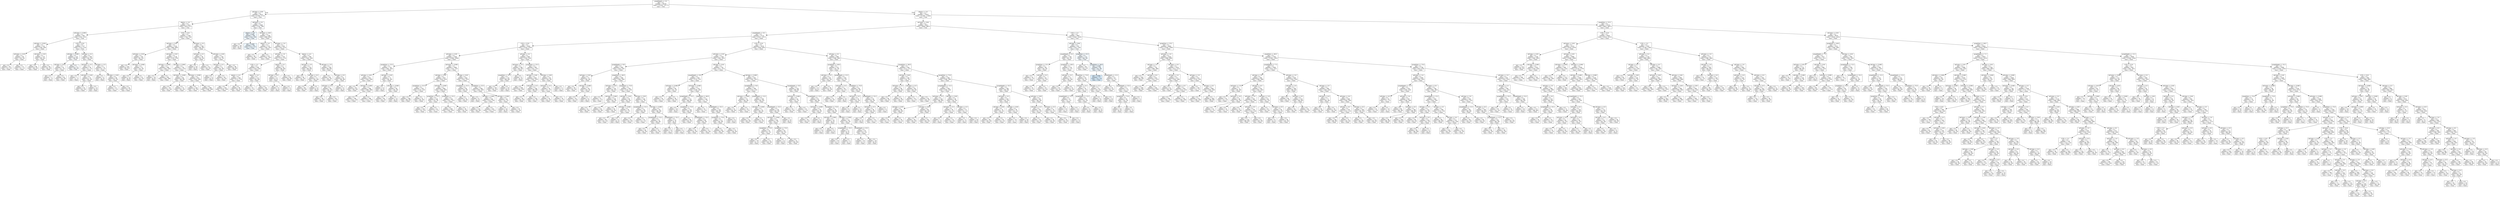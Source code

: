 digraph Tree {
node [shape=box, style="filled", color="black"] ;
0 [label="graphDepth <= 3.5\ngini = 0.5\nsamples = 26338\nvalue = [13161, 13177]\nclass = True", fillcolor="#ffffff"] ;
1 [label="sdComp <= 0.65\ngini = 0.5\nsamples = 3413\nvalue = [1700, 1713]\nclass = True", fillcolor="#fdfeff"] ;
0 -> 1 [labeldistance=2.5, labelangle=45, headlabel="True"] ;
2 [label="nbproc <= 4.5\ngini = 0.5\nsamples = 1953\nvalue = [976, 977]\nclass = True", fillcolor="#ffffff"] ;
1 -> 2 ;
3 [label="sdComm <= 0.065\ngini = 0.5\nsamples = 445\nvalue = [222, 223]\nclass = True", fillcolor="#feffff"] ;
2 -> 3 ;
4 [label="sdComp <= 0.055\ngini = 0.5\nsamples = 218\nvalue = [109, 109]\nclass = False", fillcolor="#ffffff"] ;
3 -> 4 ;
5 [label="sdComm <= 0.02\ngini = 0.5\nsamples = 48\nvalue = [24, 24]\nclass = False", fillcolor="#ffffff"] ;
4 -> 5 ;
6 [label="gini = 0.5\nsamples = 26\nvalue = [13, 13]\nclass = False", fillcolor="#ffffff"] ;
5 -> 6 ;
7 [label="gini = 0.5\nsamples = 22\nvalue = [11, 11]\nclass = False", fillcolor="#ffffff"] ;
5 -> 7 ;
8 [label="sdComm <= 0.02\ngini = 0.5\nsamples = 170\nvalue = [85, 85]\nclass = False", fillcolor="#ffffff"] ;
4 -> 8 ;
9 [label="gini = 0.5\nsamples = 86\nvalue = [43, 43]\nclass = False", fillcolor="#ffffff"] ;
8 -> 9 ;
10 [label="gini = 0.5\nsamples = 84\nvalue = [42, 42]\nclass = False", fillcolor="#ffffff"] ;
8 -> 10 ;
11 [label="CCR <= 0.55\ngini = 0.5\nsamples = 227\nvalue = [113, 114]\nclass = True", fillcolor="#fdfeff"] ;
3 -> 11 ;
12 [label="sdComp <= 0.065\ngini = 0.5\nsamples = 119\nvalue = [59, 60]\nclass = True", fillcolor="#fcfdff"] ;
11 -> 12 ;
13 [label="sdComp <= 0.02\ngini = 0.5\nsamples = 42\nvalue = [21, 21]\nclass = False", fillcolor="#ffffff"] ;
12 -> 13 ;
14 [label="gini = 0.5\nsamples = 2\nvalue = [1, 1]\nclass = False", fillcolor="#ffffff"] ;
13 -> 14 ;
15 [label="gini = 0.5\nsamples = 40\nvalue = [20, 20]\nclass = False", fillcolor="#ffffff"] ;
13 -> 15 ;
16 [label="gini = 0.5\nsamples = 77\nvalue = [38, 39]\nclass = True", fillcolor="#fafcfe"] ;
12 -> 16 ;
17 [label="sdComp <= 0.2\ngini = 0.5\nsamples = 108\nvalue = [54, 54]\nclass = False", fillcolor="#ffffff"] ;
11 -> 17 ;
18 [label="sdComm <= 0.2\ngini = 0.5\nsamples = 34\nvalue = [17, 17]\nclass = False", fillcolor="#ffffff"] ;
17 -> 18 ;
19 [label="gini = 0.5\nsamples = 2\nvalue = [1, 1]\nclass = False", fillcolor="#ffffff"] ;
18 -> 19 ;
20 [label="sdComm <= 0.65\ngini = 0.5\nsamples = 32\nvalue = [16, 16]\nclass = False", fillcolor="#ffffff"] ;
18 -> 20 ;
21 [label="gini = 0.5\nsamples = 20\nvalue = [10, 10]\nclass = False", fillcolor="#ffffff"] ;
20 -> 21 ;
22 [label="gini = 0.5\nsamples = 12\nvalue = [6, 6]\nclass = False", fillcolor="#ffffff"] ;
20 -> 22 ;
23 [label="sdComm <= 0.2\ngini = 0.5\nsamples = 74\nvalue = [37, 37]\nclass = False", fillcolor="#ffffff"] ;
17 -> 23 ;
24 [label="gini = 0.5\nsamples = 8\nvalue = [4, 4]\nclass = False", fillcolor="#ffffff"] ;
23 -> 24 ;
25 [label="sdComm <= 0.65\ngini = 0.5\nsamples = 66\nvalue = [33, 33]\nclass = False", fillcolor="#ffffff"] ;
23 -> 25 ;
26 [label="gini = 0.5\nsamples = 22\nvalue = [11, 11]\nclass = False", fillcolor="#ffffff"] ;
25 -> 26 ;
27 [label="gini = 0.5\nsamples = 44\nvalue = [22, 22]\nclass = False", fillcolor="#ffffff"] ;
25 -> 27 ;
28 [label="CCR <= 0.55\ngini = 0.5\nsamples = 1508\nvalue = [754, 754]\nclass = False", fillcolor="#ffffff"] ;
2 -> 28 ;
29 [label="sdComp <= 0.02\ngini = 0.5\nsamples = 1320\nvalue = [660, 660]\nclass = False", fillcolor="#ffffff"] ;
28 -> 29 ;
30 [label="sdComm <= 0.02\ngini = 0.5\nsamples = 162\nvalue = [81, 81]\nclass = False", fillcolor="#ffffff"] ;
29 -> 30 ;
31 [label="gini = 0.5\nsamples = 130\nvalue = [65, 65]\nclass = False", fillcolor="#ffffff"] ;
30 -> 31 ;
32 [label="sdComm <= 0.065\ngini = 0.5\nsamples = 32\nvalue = [16, 16]\nclass = False", fillcolor="#ffffff"] ;
30 -> 32 ;
33 [label="gini = 0.5\nsamples = 12\nvalue = [6, 6]\nclass = False", fillcolor="#ffffff"] ;
32 -> 33 ;
34 [label="gini = 0.5\nsamples = 20\nvalue = [10, 10]\nclass = False", fillcolor="#ffffff"] ;
32 -> 34 ;
35 [label="sdComm <= 0.02\ngini = 0.5\nsamples = 1158\nvalue = [579, 579]\nclass = False", fillcolor="#ffffff"] ;
29 -> 35 ;
36 [label="sdComp <= 0.065\ngini = 0.5\nsamples = 408\nvalue = [204, 204]\nclass = False", fillcolor="#ffffff"] ;
35 -> 36 ;
37 [label="gini = 0.5\nsamples = 16\nvalue = [8, 8]\nclass = False", fillcolor="#ffffff"] ;
36 -> 37 ;
38 [label="gini = 0.5\nsamples = 392\nvalue = [196, 196]\nclass = False", fillcolor="#ffffff"] ;
36 -> 38 ;
39 [label="sdComp <= 0.065\ngini = 0.5\nsamples = 750\nvalue = [375, 375]\nclass = False", fillcolor="#ffffff"] ;
35 -> 39 ;
40 [label="sdComm <= 0.065\ngini = 0.5\nsamples = 98\nvalue = [49, 49]\nclass = False", fillcolor="#ffffff"] ;
39 -> 40 ;
41 [label="gini = 0.5\nsamples = 28\nvalue = [14, 14]\nclass = False", fillcolor="#ffffff"] ;
40 -> 41 ;
42 [label="gini = 0.5\nsamples = 70\nvalue = [35, 35]\nclass = False", fillcolor="#ffffff"] ;
40 -> 42 ;
43 [label="sdComm <= 0.065\ngini = 0.5\nsamples = 652\nvalue = [326, 326]\nclass = False", fillcolor="#ffffff"] ;
39 -> 43 ;
44 [label="gini = 0.5\nsamples = 156\nvalue = [78, 78]\nclass = False", fillcolor="#ffffff"] ;
43 -> 44 ;
45 [label="gini = 0.5\nsamples = 496\nvalue = [248, 248]\nclass = False", fillcolor="#ffffff"] ;
43 -> 45 ;
46 [label="sdComm <= 0.2\ngini = 0.5\nsamples = 188\nvalue = [94, 94]\nclass = False", fillcolor="#ffffff"] ;
28 -> 46 ;
47 [label="sdComp <= 0.2\ngini = 0.5\nsamples = 48\nvalue = [24, 24]\nclass = False", fillcolor="#ffffff"] ;
46 -> 47 ;
48 [label="gini = 0.5\nsamples = 16\nvalue = [8, 8]\nclass = False", fillcolor="#ffffff"] ;
47 -> 48 ;
49 [label="gini = 0.5\nsamples = 32\nvalue = [16, 16]\nclass = False", fillcolor="#ffffff"] ;
47 -> 49 ;
50 [label="sdComm <= 0.65\ngini = 0.5\nsamples = 140\nvalue = [70, 70]\nclass = False", fillcolor="#ffffff"] ;
46 -> 50 ;
51 [label="sdComp <= 0.2\ngini = 0.5\nsamples = 52\nvalue = [26, 26]\nclass = False", fillcolor="#ffffff"] ;
50 -> 51 ;
52 [label="gini = 0.5\nsamples = 12\nvalue = [6, 6]\nclass = False", fillcolor="#ffffff"] ;
51 -> 52 ;
53 [label="gini = 0.5\nsamples = 40\nvalue = [20, 20]\nclass = False", fillcolor="#ffffff"] ;
51 -> 53 ;
54 [label="gini = 0.5\nsamples = 88\nvalue = [44, 44]\nclass = False", fillcolor="#ffffff"] ;
50 -> 54 ;
55 [label="sdComm <= 0.2\ngini = 0.5\nsamples = 1460\nvalue = [724, 736]\nclass = True", fillcolor="#fcfdff"] ;
1 -> 55 ;
56 [label="nbproc <= 4.5\ngini = 0.499\nsamples = 260\nvalue = [124, 136]\nclass = True", fillcolor="#eef6fd"] ;
55 -> 56 ;
57 [label="gini = 0.5\nsamples = 18\nvalue = [9, 9]\nclass = False", fillcolor="#ffffff"] ;
56 -> 57 ;
58 [label="gini = 0.499\nsamples = 242\nvalue = [115, 127]\nclass = True", fillcolor="#ecf6fd"] ;
56 -> 58 ;
59 [label="sdComm <= 0.65\ngini = 0.5\nsamples = 1200\nvalue = [600, 600]\nclass = False", fillcolor="#ffffff"] ;
55 -> 59 ;
60 [label="nbproc <= 4.5\ngini = 0.5\nsamples = 370\nvalue = [185, 185]\nclass = False", fillcolor="#ffffff"] ;
59 -> 60 ;
61 [label="gini = 0.5\nsamples = 48\nvalue = [24, 24]\nclass = False", fillcolor="#ffffff"] ;
60 -> 61 ;
62 [label="gini = 0.5\nsamples = 322\nvalue = [161, 161]\nclass = False", fillcolor="#ffffff"] ;
60 -> 62 ;
63 [label="sdComm <= 2.0\ngini = 0.5\nsamples = 830\nvalue = [415, 415]\nclass = False", fillcolor="#ffffff"] ;
59 -> 63 ;
64 [label="sdComp <= 2.0\ngini = 0.5\nsamples = 550\nvalue = [275, 275]\nclass = False", fillcolor="#ffffff"] ;
63 -> 64 ;
65 [label="CCR <= 5.5\ngini = 0.5\nsamples = 458\nvalue = [229, 229]\nclass = False", fillcolor="#ffffff"] ;
64 -> 65 ;
66 [label="nbproc <= 4.5\ngini = 0.5\nsamples = 346\nvalue = [173, 173]\nclass = False", fillcolor="#ffffff"] ;
65 -> 66 ;
67 [label="gini = 0.5\nsamples = 256\nvalue = [128, 128]\nclass = False", fillcolor="#ffffff"] ;
66 -> 67 ;
68 [label="gini = 0.5\nsamples = 90\nvalue = [45, 45]\nclass = False", fillcolor="#ffffff"] ;
66 -> 68 ;
69 [label="nbproc <= 4.5\ngini = 0.5\nsamples = 112\nvalue = [56, 56]\nclass = False", fillcolor="#ffffff"] ;
65 -> 69 ;
70 [label="gini = 0.5\nsamples = 24\nvalue = [12, 12]\nclass = False", fillcolor="#ffffff"] ;
69 -> 70 ;
71 [label="gini = 0.5\nsamples = 88\nvalue = [44, 44]\nclass = False", fillcolor="#ffffff"] ;
69 -> 71 ;
72 [label="nbproc <= 4.5\ngini = 0.5\nsamples = 92\nvalue = [46, 46]\nclass = False", fillcolor="#ffffff"] ;
64 -> 72 ;
73 [label="sdComp <= 6.5\ngini = 0.5\nsamples = 12\nvalue = [6, 6]\nclass = False", fillcolor="#ffffff"] ;
72 -> 73 ;
74 [label="gini = 0.5\nsamples = 8\nvalue = [4, 4]\nclass = False", fillcolor="#ffffff"] ;
73 -> 74 ;
75 [label="gini = 0.5\nsamples = 4\nvalue = [2, 2]\nclass = False", fillcolor="#ffffff"] ;
73 -> 75 ;
76 [label="gini = 0.5\nsamples = 80\nvalue = [40, 40]\nclass = False", fillcolor="#ffffff"] ;
72 -> 76 ;
77 [label="nbproc <= 4.5\ngini = 0.5\nsamples = 280\nvalue = [140, 140]\nclass = False", fillcolor="#ffffff"] ;
63 -> 77 ;
78 [label="sdComp <= 2.0\ngini = 0.5\nsamples = 120\nvalue = [60, 60]\nclass = False", fillcolor="#ffffff"] ;
77 -> 78 ;
79 [label="gini = 0.5\nsamples = 48\nvalue = [24, 24]\nclass = False", fillcolor="#ffffff"] ;
78 -> 79 ;
80 [label="sdComp <= 6.5\ngini = 0.5\nsamples = 72\nvalue = [36, 36]\nclass = False", fillcolor="#ffffff"] ;
78 -> 80 ;
81 [label="gini = 0.5\nsamples = 60\nvalue = [30, 30]\nclass = False", fillcolor="#ffffff"] ;
80 -> 81 ;
82 [label="gini = 0.5\nsamples = 12\nvalue = [6, 6]\nclass = False", fillcolor="#ffffff"] ;
80 -> 82 ;
83 [label="sdComp <= 2.0\ngini = 0.5\nsamples = 160\nvalue = [80, 80]\nclass = False", fillcolor="#ffffff"] ;
77 -> 83 ;
84 [label="gini = 0.5\nsamples = 68\nvalue = [34, 34]\nclass = False", fillcolor="#ffffff"] ;
83 -> 84 ;
85 [label="sdComp <= 6.5\ngini = 0.5\nsamples = 92\nvalue = [46, 46]\nclass = False", fillcolor="#ffffff"] ;
83 -> 85 ;
86 [label="sdComm <= 6.5\ngini = 0.5\nsamples = 84\nvalue = [42, 42]\nclass = False", fillcolor="#ffffff"] ;
85 -> 86 ;
87 [label="gini = 0.5\nsamples = 40\nvalue = [20, 20]\nclass = False", fillcolor="#ffffff"] ;
86 -> 87 ;
88 [label="gini = 0.5\nsamples = 44\nvalue = [22, 22]\nclass = False", fillcolor="#ffffff"] ;
86 -> 88 ;
89 [label="gini = 0.5\nsamples = 8\nvalue = [4, 4]\nclass = False", fillcolor="#ffffff"] ;
85 -> 89 ;
90 [label="nbproc <= 4.5\ngini = 0.5\nsamples = 22925\nvalue = [11461, 11464]\nclass = True", fillcolor="#ffffff"] ;
0 -> 90 [labeldistance=2.5, labelangle=-45, headlabel="False"] ;
91 [label="sdComm <= 0.65\ngini = 0.5\nsamples = 9611\nvalue = [4804, 4807]\nclass = True", fillcolor="#ffffff"] ;
90 -> 91 ;
92 [label="graphDepth <= 6.5\ngini = 0.5\nsamples = 4714\nvalue = [2357, 2357]\nclass = False", fillcolor="#ffffff"] ;
91 -> 92 ;
93 [label="CCR <= 0.55\ngini = 0.5\nsamples = 2836\nvalue = [1418, 1418]\nclass = False", fillcolor="#ffffff"] ;
92 -> 93 ;
94 [label="sdComm <= 0.02\ngini = 0.5\nsamples = 2188\nvalue = [1094, 1094]\nclass = False", fillcolor="#ffffff"] ;
93 -> 94 ;
95 [label="graphSize <= 22.5\ngini = 0.5\nsamples = 724\nvalue = [362, 362]\nclass = False", fillcolor="#ffffff"] ;
94 -> 95 ;
96 [label="sdComp <= 0.02\ngini = 0.5\nsamples = 652\nvalue = [326, 326]\nclass = False", fillcolor="#ffffff"] ;
95 -> 96 ;
97 [label="gini = 0.5\nsamples = 56\nvalue = [28, 28]\nclass = False", fillcolor="#ffffff"] ;
96 -> 97 ;
98 [label="sdComp <= 0.065\ngini = 0.5\nsamples = 596\nvalue = [298, 298]\nclass = False", fillcolor="#ffffff"] ;
96 -> 98 ;
99 [label="gini = 0.5\nsamples = 248\nvalue = [124, 124]\nclass = False", fillcolor="#ffffff"] ;
98 -> 99 ;
100 [label="gini = 0.5\nsamples = 348\nvalue = [174, 174]\nclass = False", fillcolor="#ffffff"] ;
98 -> 100 ;
101 [label="sdComp <= 0.02\ngini = 0.5\nsamples = 72\nvalue = [36, 36]\nclass = False", fillcolor="#ffffff"] ;
95 -> 101 ;
102 [label="gini = 0.5\nsamples = 12\nvalue = [6, 6]\nclass = False", fillcolor="#ffffff"] ;
101 -> 102 ;
103 [label="sdComp <= 0.065\ngini = 0.5\nsamples = 60\nvalue = [30, 30]\nclass = False", fillcolor="#ffffff"] ;
101 -> 103 ;
104 [label="gini = 0.5\nsamples = 48\nvalue = [24, 24]\nclass = False", fillcolor="#ffffff"] ;
103 -> 104 ;
105 [label="gini = 0.5\nsamples = 12\nvalue = [6, 6]\nclass = False", fillcolor="#ffffff"] ;
103 -> 105 ;
106 [label="sdComm <= 0.065\ngini = 0.5\nsamples = 1464\nvalue = [732, 732]\nclass = False", fillcolor="#ffffff"] ;
94 -> 106 ;
107 [label="sdComp <= 0.02\ngini = 0.5\nsamples = 820\nvalue = [410, 410]\nclass = False", fillcolor="#ffffff"] ;
106 -> 107 ;
108 [label="graphSize <= 22.5\ngini = 0.5\nsamples = 220\nvalue = [110, 110]\nclass = False", fillcolor="#ffffff"] ;
107 -> 108 ;
109 [label="gini = 0.5\nsamples = 168\nvalue = [84, 84]\nclass = False", fillcolor="#ffffff"] ;
108 -> 109 ;
110 [label="gini = 0.5\nsamples = 52\nvalue = [26, 26]\nclass = False", fillcolor="#ffffff"] ;
108 -> 110 ;
111 [label="sdComp <= 0.065\ngini = 0.5\nsamples = 600\nvalue = [300, 300]\nclass = False", fillcolor="#ffffff"] ;
107 -> 111 ;
112 [label="graphSize <= 22.5\ngini = 0.5\nsamples = 158\nvalue = [79, 79]\nclass = False", fillcolor="#ffffff"] ;
111 -> 112 ;
113 [label="gini = 0.5\nsamples = 104\nvalue = [52, 52]\nclass = False", fillcolor="#ffffff"] ;
112 -> 113 ;
114 [label="gini = 0.5\nsamples = 54\nvalue = [27, 27]\nclass = False", fillcolor="#ffffff"] ;
112 -> 114 ;
115 [label="graphSize <= 22.5\ngini = 0.5\nsamples = 442\nvalue = [221, 221]\nclass = False", fillcolor="#ffffff"] ;
111 -> 115 ;
116 [label="gini = 0.5\nsamples = 406\nvalue = [203, 203]\nclass = False", fillcolor="#ffffff"] ;
115 -> 116 ;
117 [label="gini = 0.5\nsamples = 36\nvalue = [18, 18]\nclass = False", fillcolor="#ffffff"] ;
115 -> 117 ;
118 [label="sdComp <= 0.02\ngini = 0.5\nsamples = 644\nvalue = [322, 322]\nclass = False", fillcolor="#ffffff"] ;
106 -> 118 ;
119 [label="graphSize <= 22.5\ngini = 0.5\nsamples = 60\nvalue = [30, 30]\nclass = False", fillcolor="#ffffff"] ;
118 -> 119 ;
120 [label="gini = 0.5\nsamples = 52\nvalue = [26, 26]\nclass = False", fillcolor="#ffffff"] ;
119 -> 120 ;
121 [label="gini = 0.5\nsamples = 8\nvalue = [4, 4]\nclass = False", fillcolor="#ffffff"] ;
119 -> 121 ;
122 [label="graphSize <= 22.5\ngini = 0.5\nsamples = 584\nvalue = [292, 292]\nclass = False", fillcolor="#ffffff"] ;
118 -> 122 ;
123 [label="sdComp <= 0.065\ngini = 0.5\nsamples = 540\nvalue = [270, 270]\nclass = False", fillcolor="#ffffff"] ;
122 -> 123 ;
124 [label="gini = 0.5\nsamples = 116\nvalue = [58, 58]\nclass = False", fillcolor="#ffffff"] ;
123 -> 124 ;
125 [label="gini = 0.5\nsamples = 424\nvalue = [212, 212]\nclass = False", fillcolor="#ffffff"] ;
123 -> 125 ;
126 [label="sdComp <= 0.065\ngini = 0.5\nsamples = 44\nvalue = [22, 22]\nclass = False", fillcolor="#ffffff"] ;
122 -> 126 ;
127 [label="gini = 0.5\nsamples = 16\nvalue = [8, 8]\nclass = False", fillcolor="#ffffff"] ;
126 -> 127 ;
128 [label="gini = 0.5\nsamples = 28\nvalue = [14, 14]\nclass = False", fillcolor="#ffffff"] ;
126 -> 128 ;
129 [label="sdComp <= 0.2\ngini = 0.5\nsamples = 648\nvalue = [324, 324]\nclass = False", fillcolor="#ffffff"] ;
93 -> 129 ;
130 [label="sdComm <= 0.2\ngini = 0.5\nsamples = 186\nvalue = [93, 93]\nclass = False", fillcolor="#ffffff"] ;
129 -> 130 ;
131 [label="graphSize <= 22.5\ngini = 0.5\nsamples = 178\nvalue = [89, 89]\nclass = False", fillcolor="#ffffff"] ;
130 -> 131 ;
132 [label="gini = 0.5\nsamples = 162\nvalue = [81, 81]\nclass = False", fillcolor="#ffffff"] ;
131 -> 132 ;
133 [label="gini = 0.5\nsamples = 16\nvalue = [8, 8]\nclass = False", fillcolor="#ffffff"] ;
131 -> 133 ;
134 [label="gini = 0.5\nsamples = 8\nvalue = [4, 4]\nclass = False", fillcolor="#ffffff"] ;
130 -> 134 ;
135 [label="graphSize <= 22.5\ngini = 0.5\nsamples = 462\nvalue = [231, 231]\nclass = False", fillcolor="#ffffff"] ;
129 -> 135 ;
136 [label="sdComp <= 0.65\ngini = 0.5\nsamples = 404\nvalue = [202, 202]\nclass = False", fillcolor="#ffffff"] ;
135 -> 136 ;
137 [label="gini = 0.5\nsamples = 208\nvalue = [104, 104]\nclass = False", fillcolor="#ffffff"] ;
136 -> 137 ;
138 [label="sdComm <= 0.2\ngini = 0.5\nsamples = 196\nvalue = [98, 98]\nclass = False", fillcolor="#ffffff"] ;
136 -> 138 ;
139 [label="gini = 0.5\nsamples = 40\nvalue = [20, 20]\nclass = False", fillcolor="#ffffff"] ;
138 -> 139 ;
140 [label="gini = 0.5\nsamples = 156\nvalue = [78, 78]\nclass = False", fillcolor="#ffffff"] ;
138 -> 140 ;
141 [label="sdComp <= 0.65\ngini = 0.5\nsamples = 58\nvalue = [29, 29]\nclass = False", fillcolor="#ffffff"] ;
135 -> 141 ;
142 [label="sdComm <= 0.2\ngini = 0.5\nsamples = 54\nvalue = [27, 27]\nclass = False", fillcolor="#ffffff"] ;
141 -> 142 ;
143 [label="gini = 0.5\nsamples = 28\nvalue = [14, 14]\nclass = False", fillcolor="#ffffff"] ;
142 -> 143 ;
144 [label="gini = 0.5\nsamples = 26\nvalue = [13, 13]\nclass = False", fillcolor="#ffffff"] ;
142 -> 144 ;
145 [label="gini = 0.5\nsamples = 4\nvalue = [2, 2]\nclass = False", fillcolor="#ffffff"] ;
141 -> 145 ;
146 [label="CCR <= 0.55\ngini = 0.5\nsamples = 1878\nvalue = [939, 939]\nclass = False", fillcolor="#ffffff"] ;
92 -> 146 ;
147 [label="sdComm <= 0.02\ngini = 0.5\nsamples = 1182\nvalue = [591, 591]\nclass = False", fillcolor="#ffffff"] ;
146 -> 147 ;
148 [label="graphDepth <= 9.0\ngini = 0.5\nsamples = 440\nvalue = [220, 220]\nclass = False", fillcolor="#ffffff"] ;
147 -> 148 ;
149 [label="sdComp <= 0.02\ngini = 0.5\nsamples = 72\nvalue = [36, 36]\nclass = False", fillcolor="#ffffff"] ;
148 -> 149 ;
150 [label="gini = 0.5\nsamples = 36\nvalue = [18, 18]\nclass = False", fillcolor="#ffffff"] ;
149 -> 150 ;
151 [label="sdComp <= 0.065\ngini = 0.5\nsamples = 36\nvalue = [18, 18]\nclass = False", fillcolor="#ffffff"] ;
149 -> 151 ;
152 [label="gini = 0.5\nsamples = 28\nvalue = [14, 14]\nclass = False", fillcolor="#ffffff"] ;
151 -> 152 ;
153 [label="gini = 0.5\nsamples = 8\nvalue = [4, 4]\nclass = False", fillcolor="#ffffff"] ;
151 -> 153 ;
154 [label="graphSize <= 40.0\ngini = 0.5\nsamples = 368\nvalue = [184, 184]\nclass = False", fillcolor="#ffffff"] ;
148 -> 154 ;
155 [label="sdComp <= 0.02\ngini = 0.5\nsamples = 130\nvalue = [65, 65]\nclass = False", fillcolor="#ffffff"] ;
154 -> 155 ;
156 [label="gini = 0.5\nsamples = 22\nvalue = [11, 11]\nclass = False", fillcolor="#ffffff"] ;
155 -> 156 ;
157 [label="sdComp <= 0.065\ngini = 0.5\nsamples = 108\nvalue = [54, 54]\nclass = False", fillcolor="#ffffff"] ;
155 -> 157 ;
158 [label="gini = 0.5\nsamples = 52\nvalue = [26, 26]\nclass = False", fillcolor="#ffffff"] ;
157 -> 158 ;
159 [label="gini = 0.5\nsamples = 56\nvalue = [28, 28]\nclass = False", fillcolor="#ffffff"] ;
157 -> 159 ;
160 [label="graphSize <= 75.0\ngini = 0.5\nsamples = 238\nvalue = [119, 119]\nclass = False", fillcolor="#ffffff"] ;
154 -> 160 ;
161 [label="sdComp <= 0.02\ngini = 0.5\nsamples = 90\nvalue = [45, 45]\nclass = False", fillcolor="#ffffff"] ;
160 -> 161 ;
162 [label="gini = 0.5\nsamples = 36\nvalue = [18, 18]\nclass = False", fillcolor="#ffffff"] ;
161 -> 162 ;
163 [label="sdComp <= 0.065\ngini = 0.5\nsamples = 54\nvalue = [27, 27]\nclass = False", fillcolor="#ffffff"] ;
161 -> 163 ;
164 [label="gini = 0.5\nsamples = 46\nvalue = [23, 23]\nclass = False", fillcolor="#ffffff"] ;
163 -> 164 ;
165 [label="gini = 0.5\nsamples = 8\nvalue = [4, 4]\nclass = False", fillcolor="#ffffff"] ;
163 -> 165 ;
166 [label="sdComp <= 0.02\ngini = 0.5\nsamples = 148\nvalue = [74, 74]\nclass = False", fillcolor="#ffffff"] ;
160 -> 166 ;
167 [label="graphDepth <= 25.5\ngini = 0.5\nsamples = 56\nvalue = [28, 28]\nclass = False", fillcolor="#ffffff"] ;
166 -> 167 ;
168 [label="gini = 0.5\nsamples = 32\nvalue = [16, 16]\nclass = False", fillcolor="#ffffff"] ;
167 -> 168 ;
169 [label="gini = 0.5\nsamples = 24\nvalue = [12, 12]\nclass = False", fillcolor="#ffffff"] ;
167 -> 169 ;
170 [label="sdComp <= 0.065\ngini = 0.5\nsamples = 92\nvalue = [46, 46]\nclass = False", fillcolor="#ffffff"] ;
166 -> 170 ;
171 [label="graphDepth <= 25.5\ngini = 0.5\nsamples = 76\nvalue = [38, 38]\nclass = False", fillcolor="#ffffff"] ;
170 -> 171 ;
172 [label="gini = 0.5\nsamples = 48\nvalue = [24, 24]\nclass = False", fillcolor="#ffffff"] ;
171 -> 172 ;
173 [label="gini = 0.5\nsamples = 28\nvalue = [14, 14]\nclass = False", fillcolor="#ffffff"] ;
171 -> 173 ;
174 [label="graphDepth <= 25.5\ngini = 0.5\nsamples = 16\nvalue = [8, 8]\nclass = False", fillcolor="#ffffff"] ;
170 -> 174 ;
175 [label="gini = 0.5\nsamples = 10\nvalue = [5, 5]\nclass = False", fillcolor="#ffffff"] ;
174 -> 175 ;
176 [label="gini = 0.5\nsamples = 6\nvalue = [3, 3]\nclass = False", fillcolor="#ffffff"] ;
174 -> 176 ;
177 [label="sdComp <= 0.02\ngini = 0.5\nsamples = 742\nvalue = [371, 371]\nclass = False", fillcolor="#ffffff"] ;
147 -> 177 ;
178 [label="graphDepth <= 9.0\ngini = 0.5\nsamples = 340\nvalue = [170, 170]\nclass = False", fillcolor="#ffffff"] ;
177 -> 178 ;
179 [label="sdComm <= 0.065\ngini = 0.5\nsamples = 64\nvalue = [32, 32]\nclass = False", fillcolor="#ffffff"] ;
178 -> 179 ;
180 [label="gini = 0.5\nsamples = 26\nvalue = [13, 13]\nclass = False", fillcolor="#ffffff"] ;
179 -> 180 ;
181 [label="gini = 0.5\nsamples = 38\nvalue = [19, 19]\nclass = False", fillcolor="#ffffff"] ;
179 -> 181 ;
182 [label="sdComm <= 0.065\ngini = 0.5\nsamples = 276\nvalue = [138, 138]\nclass = False", fillcolor="#ffffff"] ;
178 -> 182 ;
183 [label="graphDepth <= 13.5\ngini = 0.5\nsamples = 132\nvalue = [66, 66]\nclass = False", fillcolor="#ffffff"] ;
182 -> 183 ;
184 [label="gini = 0.5\nsamples = 16\nvalue = [8, 8]\nclass = False", fillcolor="#ffffff"] ;
183 -> 184 ;
185 [label="graphSize <= 75.0\ngini = 0.5\nsamples = 116\nvalue = [58, 58]\nclass = False", fillcolor="#ffffff"] ;
183 -> 185 ;
186 [label="gini = 0.5\nsamples = 48\nvalue = [24, 24]\nclass = False", fillcolor="#ffffff"] ;
185 -> 186 ;
187 [label="graphDepth <= 25.5\ngini = 0.5\nsamples = 68\nvalue = [34, 34]\nclass = False", fillcolor="#ffffff"] ;
185 -> 187 ;
188 [label="gini = 0.5\nsamples = 36\nvalue = [18, 18]\nclass = False", fillcolor="#ffffff"] ;
187 -> 188 ;
189 [label="gini = 0.5\nsamples = 32\nvalue = [16, 16]\nclass = False", fillcolor="#ffffff"] ;
187 -> 189 ;
190 [label="graphSize <= 40.0\ngini = 0.5\nsamples = 144\nvalue = [72, 72]\nclass = False", fillcolor="#ffffff"] ;
182 -> 190 ;
191 [label="gini = 0.5\nsamples = 24\nvalue = [12, 12]\nclass = False", fillcolor="#ffffff"] ;
190 -> 191 ;
192 [label="graphDepth <= 25.5\ngini = 0.5\nsamples = 120\nvalue = [60, 60]\nclass = False", fillcolor="#ffffff"] ;
190 -> 192 ;
193 [label="graphSize <= 75.0\ngini = 0.5\nsamples = 112\nvalue = [56, 56]\nclass = False", fillcolor="#ffffff"] ;
192 -> 193 ;
194 [label="gini = 0.5\nsamples = 60\nvalue = [30, 30]\nclass = False", fillcolor="#ffffff"] ;
193 -> 194 ;
195 [label="gini = 0.5\nsamples = 52\nvalue = [26, 26]\nclass = False", fillcolor="#ffffff"] ;
193 -> 195 ;
196 [label="gini = 0.5\nsamples = 8\nvalue = [4, 4]\nclass = False", fillcolor="#ffffff"] ;
192 -> 196 ;
197 [label="sdComp <= 0.065\ngini = 0.5\nsamples = 402\nvalue = [201, 201]\nclass = False", fillcolor="#ffffff"] ;
177 -> 197 ;
198 [label="graphDepth <= 9.0\ngini = 0.5\nsamples = 266\nvalue = [133, 133]\nclass = False", fillcolor="#ffffff"] ;
197 -> 198 ;
199 [label="sdComm <= 0.065\ngini = 0.5\nsamples = 76\nvalue = [38, 38]\nclass = False", fillcolor="#ffffff"] ;
198 -> 199 ;
200 [label="gini = 0.5\nsamples = 52\nvalue = [26, 26]\nclass = False", fillcolor="#ffffff"] ;
199 -> 200 ;
201 [label="gini = 0.5\nsamples = 24\nvalue = [12, 12]\nclass = False", fillcolor="#ffffff"] ;
199 -> 201 ;
202 [label="graphDepth <= 13.5\ngini = 0.5\nsamples = 190\nvalue = [95, 95]\nclass = False", fillcolor="#ffffff"] ;
198 -> 202 ;
203 [label="sdComm <= 0.065\ngini = 0.5\nsamples = 72\nvalue = [36, 36]\nclass = False", fillcolor="#ffffff"] ;
202 -> 203 ;
204 [label="gini = 0.5\nsamples = 52\nvalue = [26, 26]\nclass = False", fillcolor="#ffffff"] ;
203 -> 204 ;
205 [label="gini = 0.5\nsamples = 20\nvalue = [10, 10]\nclass = False", fillcolor="#ffffff"] ;
203 -> 205 ;
206 [label="graphDepth <= 25.5\ngini = 0.5\nsamples = 118\nvalue = [59, 59]\nclass = False", fillcolor="#ffffff"] ;
202 -> 206 ;
207 [label="sdComm <= 0.065\ngini = 0.5\nsamples = 106\nvalue = [53, 53]\nclass = False", fillcolor="#ffffff"] ;
206 -> 207 ;
208 [label="graphSize <= 75.0\ngini = 0.5\nsamples = 42\nvalue = [21, 21]\nclass = False", fillcolor="#ffffff"] ;
207 -> 208 ;
209 [label="gini = 0.5\nsamples = 10\nvalue = [5, 5]\nclass = False", fillcolor="#ffffff"] ;
208 -> 209 ;
210 [label="gini = 0.5\nsamples = 32\nvalue = [16, 16]\nclass = False", fillcolor="#ffffff"] ;
208 -> 210 ;
211 [label="graphSize <= 75.0\ngini = 0.5\nsamples = 64\nvalue = [32, 32]\nclass = False", fillcolor="#ffffff"] ;
207 -> 211 ;
212 [label="gini = 0.5\nsamples = 12\nvalue = [6, 6]\nclass = False", fillcolor="#ffffff"] ;
211 -> 212 ;
213 [label="gini = 0.5\nsamples = 52\nvalue = [26, 26]\nclass = False", fillcolor="#ffffff"] ;
211 -> 213 ;
214 [label="gini = 0.5\nsamples = 12\nvalue = [6, 6]\nclass = False", fillcolor="#ffffff"] ;
206 -> 214 ;
215 [label="graphDepth <= 9.0\ngini = 0.5\nsamples = 136\nvalue = [68, 68]\nclass = False", fillcolor="#ffffff"] ;
197 -> 215 ;
216 [label="sdComm <= 0.065\ngini = 0.5\nsamples = 44\nvalue = [22, 22]\nclass = False", fillcolor="#ffffff"] ;
215 -> 216 ;
217 [label="gini = 0.5\nsamples = 20\nvalue = [10, 10]\nclass = False", fillcolor="#ffffff"] ;
216 -> 217 ;
218 [label="gini = 0.5\nsamples = 24\nvalue = [12, 12]\nclass = False", fillcolor="#ffffff"] ;
216 -> 218 ;
219 [label="graphDepth <= 13.5\ngini = 0.5\nsamples = 92\nvalue = [46, 46]\nclass = False", fillcolor="#ffffff"] ;
215 -> 219 ;
220 [label="sdComm <= 0.065\ngini = 0.5\nsamples = 36\nvalue = [18, 18]\nclass = False", fillcolor="#ffffff"] ;
219 -> 220 ;
221 [label="gini = 0.5\nsamples = 28\nvalue = [14, 14]\nclass = False", fillcolor="#ffffff"] ;
220 -> 221 ;
222 [label="gini = 0.5\nsamples = 8\nvalue = [4, 4]\nclass = False", fillcolor="#ffffff"] ;
220 -> 222 ;
223 [label="graphSize <= 75.0\ngini = 0.5\nsamples = 56\nvalue = [28, 28]\nclass = False", fillcolor="#ffffff"] ;
219 -> 223 ;
224 [label="sdComm <= 0.065\ngini = 0.5\nsamples = 18\nvalue = [9, 9]\nclass = False", fillcolor="#ffffff"] ;
223 -> 224 ;
225 [label="gini = 0.5\nsamples = 10\nvalue = [5, 5]\nclass = False", fillcolor="#ffffff"] ;
224 -> 225 ;
226 [label="gini = 0.5\nsamples = 8\nvalue = [4, 4]\nclass = False", fillcolor="#ffffff"] ;
224 -> 226 ;
227 [label="sdComm <= 0.065\ngini = 0.5\nsamples = 38\nvalue = [19, 19]\nclass = False", fillcolor="#ffffff"] ;
223 -> 227 ;
228 [label="graphDepth <= 25.5\ngini = 0.5\nsamples = 12\nvalue = [6, 6]\nclass = False", fillcolor="#ffffff"] ;
227 -> 228 ;
229 [label="gini = 0.5\nsamples = 10\nvalue = [5, 5]\nclass = False", fillcolor="#ffffff"] ;
228 -> 229 ;
230 [label="gini = 0.5\nsamples = 2\nvalue = [1, 1]\nclass = False", fillcolor="#ffffff"] ;
228 -> 230 ;
231 [label="graphDepth <= 25.5\ngini = 0.5\nsamples = 26\nvalue = [13, 13]\nclass = False", fillcolor="#ffffff"] ;
227 -> 231 ;
232 [label="gini = 0.5\nsamples = 10\nvalue = [5, 5]\nclass = False", fillcolor="#ffffff"] ;
231 -> 232 ;
233 [label="gini = 0.5\nsamples = 16\nvalue = [8, 8]\nclass = False", fillcolor="#ffffff"] ;
231 -> 233 ;
234 [label="sdComp <= 0.2\ngini = 0.5\nsamples = 696\nvalue = [348, 348]\nclass = False", fillcolor="#ffffff"] ;
146 -> 234 ;
235 [label="graphSize <= 40.0\ngini = 0.5\nsamples = 152\nvalue = [76, 76]\nclass = False", fillcolor="#ffffff"] ;
234 -> 235 ;
236 [label="sdComm <= 0.2\ngini = 0.5\nsamples = 48\nvalue = [24, 24]\nclass = False", fillcolor="#ffffff"] ;
235 -> 236 ;
237 [label="gini = 0.5\nsamples = 12\nvalue = [6, 6]\nclass = False", fillcolor="#ffffff"] ;
236 -> 237 ;
238 [label="gini = 0.5\nsamples = 36\nvalue = [18, 18]\nclass = False", fillcolor="#ffffff"] ;
236 -> 238 ;
239 [label="graphDepth <= 12.5\ngini = 0.5\nsamples = 104\nvalue = [52, 52]\nclass = False", fillcolor="#ffffff"] ;
235 -> 239 ;
240 [label="sdComm <= 0.2\ngini = 0.5\nsamples = 44\nvalue = [22, 22]\nclass = False", fillcolor="#ffffff"] ;
239 -> 240 ;
241 [label="gini = 0.5\nsamples = 32\nvalue = [16, 16]\nclass = False", fillcolor="#ffffff"] ;
240 -> 241 ;
242 [label="gini = 0.5\nsamples = 12\nvalue = [6, 6]\nclass = False", fillcolor="#ffffff"] ;
240 -> 242 ;
243 [label="graphSize <= 75.0\ngini = 0.5\nsamples = 60\nvalue = [30, 30]\nclass = False", fillcolor="#ffffff"] ;
239 -> 243 ;
244 [label="sdComm <= 0.2\ngini = 0.5\nsamples = 20\nvalue = [10, 10]\nclass = False", fillcolor="#ffffff"] ;
243 -> 244 ;
245 [label="gini = 0.5\nsamples = 8\nvalue = [4, 4]\nclass = False", fillcolor="#ffffff"] ;
244 -> 245 ;
246 [label="gini = 0.5\nsamples = 12\nvalue = [6, 6]\nclass = False", fillcolor="#ffffff"] ;
244 -> 246 ;
247 [label="graphDepth <= 25.5\ngini = 0.5\nsamples = 40\nvalue = [20, 20]\nclass = False", fillcolor="#ffffff"] ;
243 -> 247 ;
248 [label="sdComm <= 0.2\ngini = 0.5\nsamples = 36\nvalue = [18, 18]\nclass = False", fillcolor="#ffffff"] ;
247 -> 248 ;
249 [label="gini = 0.5\nsamples = 12\nvalue = [6, 6]\nclass = False", fillcolor="#ffffff"] ;
248 -> 249 ;
250 [label="gini = 0.5\nsamples = 24\nvalue = [12, 12]\nclass = False", fillcolor="#ffffff"] ;
248 -> 250 ;
251 [label="gini = 0.5\nsamples = 4\nvalue = [2, 2]\nclass = False", fillcolor="#ffffff"] ;
247 -> 251 ;
252 [label="graphSize <= 40.0\ngini = 0.5\nsamples = 544\nvalue = [272, 272]\nclass = False", fillcolor="#ffffff"] ;
234 -> 252 ;
253 [label="sdComp <= 0.65\ngini = 0.5\nsamples = 148\nvalue = [74, 74]\nclass = False", fillcolor="#ffffff"] ;
252 -> 253 ;
254 [label="sdComm <= 0.2\ngini = 0.5\nsamples = 88\nvalue = [44, 44]\nclass = False", fillcolor="#ffffff"] ;
253 -> 254 ;
255 [label="gini = 0.5\nsamples = 48\nvalue = [24, 24]\nclass = False", fillcolor="#ffffff"] ;
254 -> 255 ;
256 [label="gini = 0.5\nsamples = 40\nvalue = [20, 20]\nclass = False", fillcolor="#ffffff"] ;
254 -> 256 ;
257 [label="sdComm <= 0.2\ngini = 0.5\nsamples = 60\nvalue = [30, 30]\nclass = False", fillcolor="#ffffff"] ;
253 -> 257 ;
258 [label="gini = 0.5\nsamples = 24\nvalue = [12, 12]\nclass = False", fillcolor="#ffffff"] ;
257 -> 258 ;
259 [label="gini = 0.5\nsamples = 36\nvalue = [18, 18]\nclass = False", fillcolor="#ffffff"] ;
257 -> 259 ;
260 [label="graphSize <= 75.0\ngini = 0.5\nsamples = 396\nvalue = [198, 198]\nclass = False", fillcolor="#ffffff"] ;
252 -> 260 ;
261 [label="graphDepth <= 12.5\ngini = 0.5\nsamples = 208\nvalue = [104, 104]\nclass = False", fillcolor="#ffffff"] ;
260 -> 261 ;
262 [label="sdComm <= 0.2\ngini = 0.5\nsamples = 160\nvalue = [80, 80]\nclass = False", fillcolor="#ffffff"] ;
261 -> 262 ;
263 [label="sdComp <= 0.65\ngini = 0.5\nsamples = 80\nvalue = [40, 40]\nclass = False", fillcolor="#ffffff"] ;
262 -> 263 ;
264 [label="gini = 0.5\nsamples = 54\nvalue = [27, 27]\nclass = False", fillcolor="#ffffff"] ;
263 -> 264 ;
265 [label="gini = 0.5\nsamples = 26\nvalue = [13, 13]\nclass = False", fillcolor="#ffffff"] ;
263 -> 265 ;
266 [label="sdComp <= 0.65\ngini = 0.5\nsamples = 80\nvalue = [40, 40]\nclass = False", fillcolor="#ffffff"] ;
262 -> 266 ;
267 [label="gini = 0.5\nsamples = 40\nvalue = [20, 20]\nclass = False", fillcolor="#ffffff"] ;
266 -> 267 ;
268 [label="gini = 0.5\nsamples = 40\nvalue = [20, 20]\nclass = False", fillcolor="#ffffff"] ;
266 -> 268 ;
269 [label="sdComp <= 0.65\ngini = 0.5\nsamples = 48\nvalue = [24, 24]\nclass = False", fillcolor="#ffffff"] ;
261 -> 269 ;
270 [label="sdComm <= 0.2\ngini = 0.5\nsamples = 26\nvalue = [13, 13]\nclass = False", fillcolor="#ffffff"] ;
269 -> 270 ;
271 [label="gini = 0.5\nsamples = 2\nvalue = [1, 1]\nclass = False", fillcolor="#ffffff"] ;
270 -> 271 ;
272 [label="gini = 0.5\nsamples = 24\nvalue = [12, 12]\nclass = False", fillcolor="#ffffff"] ;
270 -> 272 ;
273 [label="sdComm <= 0.2\ngini = 0.5\nsamples = 22\nvalue = [11, 11]\nclass = False", fillcolor="#ffffff"] ;
269 -> 273 ;
274 [label="gini = 0.5\nsamples = 4\nvalue = [2, 2]\nclass = False", fillcolor="#ffffff"] ;
273 -> 274 ;
275 [label="gini = 0.5\nsamples = 18\nvalue = [9, 9]\nclass = False", fillcolor="#ffffff"] ;
273 -> 275 ;
276 [label="graphDepth <= 25.5\ngini = 0.5\nsamples = 188\nvalue = [94, 94]\nclass = False", fillcolor="#ffffff"] ;
260 -> 276 ;
277 [label="sdComm <= 0.2\ngini = 0.5\nsamples = 100\nvalue = [50, 50]\nclass = False", fillcolor="#ffffff"] ;
276 -> 277 ;
278 [label="sdComp <= 0.65\ngini = 0.5\nsamples = 70\nvalue = [35, 35]\nclass = False", fillcolor="#ffffff"] ;
277 -> 278 ;
279 [label="gini = 0.5\nsamples = 40\nvalue = [20, 20]\nclass = False", fillcolor="#ffffff"] ;
278 -> 279 ;
280 [label="gini = 0.5\nsamples = 30\nvalue = [15, 15]\nclass = False", fillcolor="#ffffff"] ;
278 -> 280 ;
281 [label="sdComp <= 0.65\ngini = 0.5\nsamples = 30\nvalue = [15, 15]\nclass = False", fillcolor="#ffffff"] ;
277 -> 281 ;
282 [label="gini = 0.5\nsamples = 14\nvalue = [7, 7]\nclass = False", fillcolor="#ffffff"] ;
281 -> 282 ;
283 [label="gini = 0.5\nsamples = 16\nvalue = [8, 8]\nclass = False", fillcolor="#ffffff"] ;
281 -> 283 ;
284 [label="sdComp <= 0.65\ngini = 0.5\nsamples = 88\nvalue = [44, 44]\nclass = False", fillcolor="#ffffff"] ;
276 -> 284 ;
285 [label="sdComm <= 0.2\ngini = 0.5\nsamples = 64\nvalue = [32, 32]\nclass = False", fillcolor="#ffffff"] ;
284 -> 285 ;
286 [label="gini = 0.5\nsamples = 28\nvalue = [14, 14]\nclass = False", fillcolor="#ffffff"] ;
285 -> 286 ;
287 [label="gini = 0.5\nsamples = 36\nvalue = [18, 18]\nclass = False", fillcolor="#ffffff"] ;
285 -> 287 ;
288 [label="sdComm <= 0.2\ngini = 0.5\nsamples = 24\nvalue = [12, 12]\nclass = False", fillcolor="#ffffff"] ;
284 -> 288 ;
289 [label="gini = 0.5\nsamples = 20\nvalue = [10, 10]\nclass = False", fillcolor="#ffffff"] ;
288 -> 289 ;
290 [label="gini = 0.5\nsamples = 4\nvalue = [2, 2]\nclass = False", fillcolor="#ffffff"] ;
288 -> 290 ;
291 [label="CCR <= 5.5\ngini = 0.5\nsamples = 4897\nvalue = [2447, 2450]\nclass = True", fillcolor="#ffffff"] ;
91 -> 291 ;
292 [label="sdComp <= 0.65\ngini = 0.5\nsamples = 297\nvalue = [147, 150]\nclass = True", fillcolor="#fbfdfe"] ;
291 -> 292 ;
293 [label="graphDepth <= 6.5\ngini = 0.5\nsamples = 182\nvalue = [91, 91]\nclass = False", fillcolor="#ffffff"] ;
292 -> 293 ;
294 [label="graphSize <= 22.5\ngini = 0.5\nsamples = 68\nvalue = [34, 34]\nclass = False", fillcolor="#ffffff"] ;
293 -> 294 ;
295 [label="gini = 0.5\nsamples = 24\nvalue = [12, 12]\nclass = False", fillcolor="#ffffff"] ;
294 -> 295 ;
296 [label="sdComp <= 0.2\ngini = 0.5\nsamples = 44\nvalue = [22, 22]\nclass = False", fillcolor="#ffffff"] ;
294 -> 296 ;
297 [label="gini = 0.5\nsamples = 24\nvalue = [12, 12]\nclass = False", fillcolor="#ffffff"] ;
296 -> 297 ;
298 [label="gini = 0.5\nsamples = 20\nvalue = [10, 10]\nclass = False", fillcolor="#ffffff"] ;
296 -> 298 ;
299 [label="graphSize <= 40.0\ngini = 0.5\nsamples = 114\nvalue = [57, 57]\nclass = False", fillcolor="#ffffff"] ;
293 -> 299 ;
300 [label="sdComp <= 0.2\ngini = 0.5\nsamples = 52\nvalue = [26, 26]\nclass = False", fillcolor="#ffffff"] ;
299 -> 300 ;
301 [label="gini = 0.5\nsamples = 20\nvalue = [10, 10]\nclass = False", fillcolor="#ffffff"] ;
300 -> 301 ;
302 [label="gini = 0.5\nsamples = 32\nvalue = [16, 16]\nclass = False", fillcolor="#ffffff"] ;
300 -> 302 ;
303 [label="graphSize <= 75.0\ngini = 0.5\nsamples = 62\nvalue = [31, 31]\nclass = False", fillcolor="#ffffff"] ;
299 -> 303 ;
304 [label="sdComp <= 0.2\ngini = 0.5\nsamples = 42\nvalue = [21, 21]\nclass = False", fillcolor="#ffffff"] ;
303 -> 304 ;
305 [label="graphDepth <= 12.5\ngini = 0.5\nsamples = 22\nvalue = [11, 11]\nclass = False", fillcolor="#ffffff"] ;
304 -> 305 ;
306 [label="gini = 0.5\nsamples = 10\nvalue = [5, 5]\nclass = False", fillcolor="#ffffff"] ;
305 -> 306 ;
307 [label="gini = 0.5\nsamples = 12\nvalue = [6, 6]\nclass = False", fillcolor="#ffffff"] ;
305 -> 307 ;
308 [label="graphDepth <= 12.5\ngini = 0.5\nsamples = 20\nvalue = [10, 10]\nclass = False", fillcolor="#ffffff"] ;
304 -> 308 ;
309 [label="gini = 0.5\nsamples = 8\nvalue = [4, 4]\nclass = False", fillcolor="#ffffff"] ;
308 -> 309 ;
310 [label="gini = 0.5\nsamples = 12\nvalue = [6, 6]\nclass = False", fillcolor="#ffffff"] ;
308 -> 310 ;
311 [label="sdComp <= 0.2\ngini = 0.5\nsamples = 20\nvalue = [10, 10]\nclass = False", fillcolor="#ffffff"] ;
303 -> 311 ;
312 [label="gini = 0.5\nsamples = 8\nvalue = [4, 4]\nclass = False", fillcolor="#ffffff"] ;
311 -> 312 ;
313 [label="gini = 0.5\nsamples = 12\nvalue = [6, 6]\nclass = False", fillcolor="#ffffff"] ;
311 -> 313 ;
314 [label="graphSize <= 22.5\ngini = 0.5\nsamples = 115\nvalue = [56, 59]\nclass = True", fillcolor="#f5fafe"] ;
292 -> 314 ;
315 [label="gini = 0.5\nsamples = 46\nvalue = [23, 23]\nclass = False", fillcolor="#ffffff"] ;
314 -> 315 ;
316 [label="graphSize <= 40.0\ngini = 0.499\nsamples = 69\nvalue = [33, 36]\nclass = True", fillcolor="#eff7fd"] ;
314 -> 316 ;
317 [label="gini = 0.494\nsamples = 27\nvalue = [12, 15]\nclass = True", fillcolor="#d7ebfa"] ;
316 -> 317 ;
318 [label="graphDepth <= 12.5\ngini = 0.5\nsamples = 42\nvalue = [21, 21]\nclass = False", fillcolor="#ffffff"] ;
316 -> 318 ;
319 [label="gini = 0.5\nsamples = 20\nvalue = [10, 10]\nclass = False", fillcolor="#ffffff"] ;
318 -> 319 ;
320 [label="graphDepth <= 25.5\ngini = 0.5\nsamples = 22\nvalue = [11, 11]\nclass = False", fillcolor="#ffffff"] ;
318 -> 320 ;
321 [label="graphSize <= 75.0\ngini = 0.5\nsamples = 20\nvalue = [10, 10]\nclass = False", fillcolor="#ffffff"] ;
320 -> 321 ;
322 [label="gini = 0.5\nsamples = 16\nvalue = [8, 8]\nclass = False", fillcolor="#ffffff"] ;
321 -> 322 ;
323 [label="gini = 0.5\nsamples = 4\nvalue = [2, 2]\nclass = False", fillcolor="#ffffff"] ;
321 -> 323 ;
324 [label="gini = 0.5\nsamples = 2\nvalue = [1, 1]\nclass = False", fillcolor="#ffffff"] ;
320 -> 324 ;
325 [label="graphSize <= 22.5\ngini = 0.5\nsamples = 4600\nvalue = [2300, 2300]\nclass = False", fillcolor="#ffffff"] ;
291 -> 325 ;
326 [label="sdComm <= 2.0\ngini = 0.5\nsamples = 1816\nvalue = [908, 908]\nclass = False", fillcolor="#ffffff"] ;
325 -> 326 ;
327 [label="sdComp <= 2.0\ngini = 0.5\nsamples = 792\nvalue = [396, 396]\nclass = False", fillcolor="#ffffff"] ;
326 -> 327 ;
328 [label="gini = 0.5\nsamples = 168\nvalue = [84, 84]\nclass = False", fillcolor="#ffffff"] ;
327 -> 328 ;
329 [label="sdComp <= 6.5\ngini = 0.5\nsamples = 624\nvalue = [312, 312]\nclass = False", fillcolor="#ffffff"] ;
327 -> 329 ;
330 [label="gini = 0.5\nsamples = 168\nvalue = [84, 84]\nclass = False", fillcolor="#ffffff"] ;
329 -> 330 ;
331 [label="gini = 0.5\nsamples = 456\nvalue = [228, 228]\nclass = False", fillcolor="#ffffff"] ;
329 -> 331 ;
332 [label="sdComm <= 6.5\ngini = 0.5\nsamples = 1024\nvalue = [512, 512]\nclass = False", fillcolor="#ffffff"] ;
326 -> 332 ;
333 [label="sdComp <= 2.0\ngini = 0.5\nsamples = 472\nvalue = [236, 236]\nclass = False", fillcolor="#ffffff"] ;
332 -> 333 ;
334 [label="gini = 0.5\nsamples = 52\nvalue = [26, 26]\nclass = False", fillcolor="#ffffff"] ;
333 -> 334 ;
335 [label="sdComp <= 6.5\ngini = 0.5\nsamples = 420\nvalue = [210, 210]\nclass = False", fillcolor="#ffffff"] ;
333 -> 335 ;
336 [label="gini = 0.5\nsamples = 204\nvalue = [102, 102]\nclass = False", fillcolor="#ffffff"] ;
335 -> 336 ;
337 [label="gini = 0.5\nsamples = 216\nvalue = [108, 108]\nclass = False", fillcolor="#ffffff"] ;
335 -> 337 ;
338 [label="sdComp <= 2.0\ngini = 0.5\nsamples = 552\nvalue = [276, 276]\nclass = False", fillcolor="#ffffff"] ;
332 -> 338 ;
339 [label="gini = 0.5\nsamples = 144\nvalue = [72, 72]\nclass = False", fillcolor="#ffffff"] ;
338 -> 339 ;
340 [label="sdComp <= 6.5\ngini = 0.5\nsamples = 408\nvalue = [204, 204]\nclass = False", fillcolor="#ffffff"] ;
338 -> 340 ;
341 [label="gini = 0.5\nsamples = 212\nvalue = [106, 106]\nclass = False", fillcolor="#ffffff"] ;
340 -> 341 ;
342 [label="gini = 0.5\nsamples = 196\nvalue = [98, 98]\nclass = False", fillcolor="#ffffff"] ;
340 -> 342 ;
343 [label="graphSize <= 40.0\ngini = 0.5\nsamples = 2784\nvalue = [1392, 1392]\nclass = False", fillcolor="#ffffff"] ;
325 -> 343 ;
344 [label="graphDepth <= 7.5\ngini = 0.5\nsamples = 1044\nvalue = [522, 522]\nclass = False", fillcolor="#ffffff"] ;
343 -> 344 ;
345 [label="sdComp <= 2.0\ngini = 0.5\nsamples = 396\nvalue = [198, 198]\nclass = False", fillcolor="#ffffff"] ;
344 -> 345 ;
346 [label="sdComm <= 2.0\ngini = 0.5\nsamples = 72\nvalue = [36, 36]\nclass = False", fillcolor="#ffffff"] ;
345 -> 346 ;
347 [label="gini = 0.5\nsamples = 24\nvalue = [12, 12]\nclass = False", fillcolor="#ffffff"] ;
346 -> 347 ;
348 [label="sdComm <= 6.5\ngini = 0.5\nsamples = 48\nvalue = [24, 24]\nclass = False", fillcolor="#ffffff"] ;
346 -> 348 ;
349 [label="gini = 0.5\nsamples = 24\nvalue = [12, 12]\nclass = False", fillcolor="#ffffff"] ;
348 -> 349 ;
350 [label="gini = 0.5\nsamples = 24\nvalue = [12, 12]\nclass = False", fillcolor="#ffffff"] ;
348 -> 350 ;
351 [label="sdComp <= 6.5\ngini = 0.5\nsamples = 324\nvalue = [162, 162]\nclass = False", fillcolor="#ffffff"] ;
345 -> 351 ;
352 [label="sdComm <= 2.0\ngini = 0.5\nsamples = 260\nvalue = [130, 130]\nclass = False", fillcolor="#ffffff"] ;
351 -> 352 ;
353 [label="gini = 0.5\nsamples = 32\nvalue = [16, 16]\nclass = False", fillcolor="#ffffff"] ;
352 -> 353 ;
354 [label="sdComm <= 6.5\ngini = 0.5\nsamples = 228\nvalue = [114, 114]\nclass = False", fillcolor="#ffffff"] ;
352 -> 354 ;
355 [label="gini = 0.5\nsamples = 176\nvalue = [88, 88]\nclass = False", fillcolor="#ffffff"] ;
354 -> 355 ;
356 [label="gini = 0.5\nsamples = 52\nvalue = [26, 26]\nclass = False", fillcolor="#ffffff"] ;
354 -> 356 ;
357 [label="sdComm <= 2.0\ngini = 0.5\nsamples = 64\nvalue = [32, 32]\nclass = False", fillcolor="#ffffff"] ;
351 -> 357 ;
358 [label="gini = 0.5\nsamples = 20\nvalue = [10, 10]\nclass = False", fillcolor="#ffffff"] ;
357 -> 358 ;
359 [label="sdComm <= 6.5\ngini = 0.5\nsamples = 44\nvalue = [22, 22]\nclass = False", fillcolor="#ffffff"] ;
357 -> 359 ;
360 [label="gini = 0.5\nsamples = 8\nvalue = [4, 4]\nclass = False", fillcolor="#ffffff"] ;
359 -> 360 ;
361 [label="gini = 0.5\nsamples = 36\nvalue = [18, 18]\nclass = False", fillcolor="#ffffff"] ;
359 -> 361 ;
362 [label="sdComm <= 2.0\ngini = 0.5\nsamples = 648\nvalue = [324, 324]\nclass = False", fillcolor="#ffffff"] ;
344 -> 362 ;
363 [label="sdComp <= 2.0\ngini = 0.5\nsamples = 168\nvalue = [84, 84]\nclass = False", fillcolor="#ffffff"] ;
362 -> 363 ;
364 [label="gini = 0.5\nsamples = 48\nvalue = [24, 24]\nclass = False", fillcolor="#ffffff"] ;
363 -> 364 ;
365 [label="sdComp <= 6.5\ngini = 0.5\nsamples = 120\nvalue = [60, 60]\nclass = False", fillcolor="#ffffff"] ;
363 -> 365 ;
366 [label="gini = 0.5\nsamples = 56\nvalue = [28, 28]\nclass = False", fillcolor="#ffffff"] ;
365 -> 366 ;
367 [label="gini = 0.5\nsamples = 64\nvalue = [32, 32]\nclass = False", fillcolor="#ffffff"] ;
365 -> 367 ;
368 [label="sdComp <= 2.0\ngini = 0.5\nsamples = 480\nvalue = [240, 240]\nclass = False", fillcolor="#ffffff"] ;
362 -> 368 ;
369 [label="sdComm <= 6.5\ngini = 0.5\nsamples = 72\nvalue = [36, 36]\nclass = False", fillcolor="#ffffff"] ;
368 -> 369 ;
370 [label="gini = 0.5\nsamples = 36\nvalue = [18, 18]\nclass = False", fillcolor="#ffffff"] ;
369 -> 370 ;
371 [label="gini = 0.5\nsamples = 36\nvalue = [18, 18]\nclass = False", fillcolor="#ffffff"] ;
369 -> 371 ;
372 [label="sdComm <= 6.5\ngini = 0.5\nsamples = 408\nvalue = [204, 204]\nclass = False", fillcolor="#ffffff"] ;
368 -> 372 ;
373 [label="sdComp <= 6.5\ngini = 0.5\nsamples = 224\nvalue = [112, 112]\nclass = False", fillcolor="#ffffff"] ;
372 -> 373 ;
374 [label="gini = 0.5\nsamples = 192\nvalue = [96, 96]\nclass = False", fillcolor="#ffffff"] ;
373 -> 374 ;
375 [label="gini = 0.5\nsamples = 32\nvalue = [16, 16]\nclass = False", fillcolor="#ffffff"] ;
373 -> 375 ;
376 [label="sdComp <= 6.5\ngini = 0.5\nsamples = 184\nvalue = [92, 92]\nclass = False", fillcolor="#ffffff"] ;
372 -> 376 ;
377 [label="gini = 0.5\nsamples = 72\nvalue = [36, 36]\nclass = False", fillcolor="#ffffff"] ;
376 -> 377 ;
378 [label="gini = 0.5\nsamples = 112\nvalue = [56, 56]\nclass = False", fillcolor="#ffffff"] ;
376 -> 378 ;
379 [label="graphSize <= 75.0\ngini = 0.5\nsamples = 1740\nvalue = [870, 870]\nclass = False", fillcolor="#ffffff"] ;
343 -> 379 ;
380 [label="sdComm <= 2.0\ngini = 0.5\nsamples = 1090\nvalue = [545, 545]\nclass = False", fillcolor="#ffffff"] ;
379 -> 380 ;
381 [label="graphDepth <= 12.5\ngini = 0.5\nsamples = 326\nvalue = [163, 163]\nclass = False", fillcolor="#ffffff"] ;
380 -> 381 ;
382 [label="sdComp <= 6.5\ngini = 0.5\nsamples = 34\nvalue = [17, 17]\nclass = False", fillcolor="#ffffff"] ;
381 -> 382 ;
383 [label="gini = 0.5\nsamples = 24\nvalue = [12, 12]\nclass = False", fillcolor="#ffffff"] ;
382 -> 383 ;
384 [label="gini = 0.5\nsamples = 10\nvalue = [5, 5]\nclass = False", fillcolor="#ffffff"] ;
382 -> 384 ;
385 [label="sdComp <= 2.0\ngini = 0.5\nsamples = 292\nvalue = [146, 146]\nclass = False", fillcolor="#ffffff"] ;
381 -> 385 ;
386 [label="gini = 0.5\nsamples = 96\nvalue = [48, 48]\nclass = False", fillcolor="#ffffff"] ;
385 -> 386 ;
387 [label="sdComp <= 6.5\ngini = 0.5\nsamples = 196\nvalue = [98, 98]\nclass = False", fillcolor="#ffffff"] ;
385 -> 387 ;
388 [label="gini = 0.5\nsamples = 96\nvalue = [48, 48]\nclass = False", fillcolor="#ffffff"] ;
387 -> 388 ;
389 [label="gini = 0.5\nsamples = 100\nvalue = [50, 50]\nclass = False", fillcolor="#ffffff"] ;
387 -> 389 ;
390 [label="sdComm <= 6.5\ngini = 0.5\nsamples = 764\nvalue = [382, 382]\nclass = False", fillcolor="#ffffff"] ;
380 -> 390 ;
391 [label="graphDepth <= 12.5\ngini = 0.5\nsamples = 500\nvalue = [250, 250]\nclass = False", fillcolor="#ffffff"] ;
390 -> 391 ;
392 [label="sdComp <= 2.0\ngini = 0.5\nsamples = 152\nvalue = [76, 76]\nclass = False", fillcolor="#ffffff"] ;
391 -> 392 ;
393 [label="gini = 0.5\nsamples = 48\nvalue = [24, 24]\nclass = False", fillcolor="#ffffff"] ;
392 -> 393 ;
394 [label="sdComp <= 6.5\ngini = 0.5\nsamples = 104\nvalue = [52, 52]\nclass = False", fillcolor="#ffffff"] ;
392 -> 394 ;
395 [label="gini = 0.5\nsamples = 96\nvalue = [48, 48]\nclass = False", fillcolor="#ffffff"] ;
394 -> 395 ;
396 [label="gini = 0.5\nsamples = 8\nvalue = [4, 4]\nclass = False", fillcolor="#ffffff"] ;
394 -> 396 ;
397 [label="sdComp <= 2.0\ngini = 0.5\nsamples = 348\nvalue = [174, 174]\nclass = False", fillcolor="#ffffff"] ;
391 -> 397 ;
398 [label="gini = 0.5\nsamples = 96\nvalue = [48, 48]\nclass = False", fillcolor="#ffffff"] ;
397 -> 398 ;
399 [label="sdComp <= 6.5\ngini = 0.5\nsamples = 252\nvalue = [126, 126]\nclass = False", fillcolor="#ffffff"] ;
397 -> 399 ;
400 [label="gini = 0.5\nsamples = 100\nvalue = [50, 50]\nclass = False", fillcolor="#ffffff"] ;
399 -> 400 ;
401 [label="gini = 0.5\nsamples = 152\nvalue = [76, 76]\nclass = False", fillcolor="#ffffff"] ;
399 -> 401 ;
402 [label="sdComp <= 2.0\ngini = 0.5\nsamples = 264\nvalue = [132, 132]\nclass = False", fillcolor="#ffffff"] ;
390 -> 402 ;
403 [label="graphDepth <= 12.5\ngini = 0.5\nsamples = 96\nvalue = [48, 48]\nclass = False", fillcolor="#ffffff"] ;
402 -> 403 ;
404 [label="gini = 0.5\nsamples = 48\nvalue = [24, 24]\nclass = False", fillcolor="#ffffff"] ;
403 -> 404 ;
405 [label="gini = 0.5\nsamples = 48\nvalue = [24, 24]\nclass = False", fillcolor="#ffffff"] ;
403 -> 405 ;
406 [label="sdComp <= 6.5\ngini = 0.5\nsamples = 168\nvalue = [84, 84]\nclass = False", fillcolor="#ffffff"] ;
402 -> 406 ;
407 [label="graphDepth <= 12.5\ngini = 0.5\nsamples = 96\nvalue = [48, 48]\nclass = False", fillcolor="#ffffff"] ;
406 -> 407 ;
408 [label="gini = 0.5\nsamples = 48\nvalue = [24, 24]\nclass = False", fillcolor="#ffffff"] ;
407 -> 408 ;
409 [label="gini = 0.5\nsamples = 48\nvalue = [24, 24]\nclass = False", fillcolor="#ffffff"] ;
407 -> 409 ;
410 [label="gini = 0.5\nsamples = 72\nvalue = [36, 36]\nclass = False", fillcolor="#ffffff"] ;
406 -> 410 ;
411 [label="sdComm <= 2.0\ngini = 0.5\nsamples = 650\nvalue = [325, 325]\nclass = False", fillcolor="#ffffff"] ;
379 -> 411 ;
412 [label="sdComp <= 5.5\ngini = 0.5\nsamples = 290\nvalue = [145, 145]\nclass = False", fillcolor="#ffffff"] ;
411 -> 412 ;
413 [label="graphDepth <= 25.5\ngini = 0.5\nsamples = 102\nvalue = [51, 51]\nclass = False", fillcolor="#ffffff"] ;
412 -> 413 ;
414 [label="gini = 0.5\nsamples = 28\nvalue = [14, 14]\nclass = False", fillcolor="#ffffff"] ;
413 -> 414 ;
415 [label="gini = 0.5\nsamples = 74\nvalue = [37, 37]\nclass = False", fillcolor="#ffffff"] ;
413 -> 415 ;
416 [label="graphDepth <= 25.5\ngini = 0.5\nsamples = 188\nvalue = [94, 94]\nclass = False", fillcolor="#ffffff"] ;
412 -> 416 ;
417 [label="gini = 0.5\nsamples = 16\nvalue = [8, 8]\nclass = False", fillcolor="#ffffff"] ;
416 -> 417 ;
418 [label="gini = 0.5\nsamples = 172\nvalue = [86, 86]\nclass = False", fillcolor="#ffffff"] ;
416 -> 418 ;
419 [label="sdComp <= 2.0\ngini = 0.5\nsamples = 360\nvalue = [180, 180]\nclass = False", fillcolor="#ffffff"] ;
411 -> 419 ;
420 [label="sdComm <= 6.5\ngini = 0.5\nsamples = 120\nvalue = [60, 60]\nclass = False", fillcolor="#ffffff"] ;
419 -> 420 ;
421 [label="graphDepth <= 25.5\ngini = 0.5\nsamples = 48\nvalue = [24, 24]\nclass = False", fillcolor="#ffffff"] ;
420 -> 421 ;
422 [label="gini = 0.5\nsamples = 24\nvalue = [12, 12]\nclass = False", fillcolor="#ffffff"] ;
421 -> 422 ;
423 [label="gini = 0.5\nsamples = 24\nvalue = [12, 12]\nclass = False", fillcolor="#ffffff"] ;
421 -> 423 ;
424 [label="gini = 0.5\nsamples = 72\nvalue = [36, 36]\nclass = False", fillcolor="#ffffff"] ;
420 -> 424 ;
425 [label="graphDepth <= 25.5\ngini = 0.5\nsamples = 240\nvalue = [120, 120]\nclass = False", fillcolor="#ffffff"] ;
419 -> 425 ;
426 [label="sdComp <= 6.5\ngini = 0.5\nsamples = 128\nvalue = [64, 64]\nclass = False", fillcolor="#ffffff"] ;
425 -> 426 ;
427 [label="sdComm <= 6.5\ngini = 0.5\nsamples = 64\nvalue = [32, 32]\nclass = False", fillcolor="#ffffff"] ;
426 -> 427 ;
428 [label="gini = 0.5\nsamples = 24\nvalue = [12, 12]\nclass = False", fillcolor="#ffffff"] ;
427 -> 428 ;
429 [label="gini = 0.5\nsamples = 40\nvalue = [20, 20]\nclass = False", fillcolor="#ffffff"] ;
427 -> 429 ;
430 [label="sdComm <= 6.5\ngini = 0.5\nsamples = 64\nvalue = [32, 32]\nclass = False", fillcolor="#ffffff"] ;
426 -> 430 ;
431 [label="gini = 0.5\nsamples = 52\nvalue = [26, 26]\nclass = False", fillcolor="#ffffff"] ;
430 -> 431 ;
432 [label="gini = 0.5\nsamples = 12\nvalue = [6, 6]\nclass = False", fillcolor="#ffffff"] ;
430 -> 432 ;
433 [label="sdComm <= 6.5\ngini = 0.5\nsamples = 112\nvalue = [56, 56]\nclass = False", fillcolor="#ffffff"] ;
425 -> 433 ;
434 [label="sdComp <= 6.5\ngini = 0.5\nsamples = 56\nvalue = [28, 28]\nclass = False", fillcolor="#ffffff"] ;
433 -> 434 ;
435 [label="gini = 0.5\nsamples = 48\nvalue = [24, 24]\nclass = False", fillcolor="#ffffff"] ;
434 -> 435 ;
436 [label="gini = 0.5\nsamples = 8\nvalue = [4, 4]\nclass = False", fillcolor="#ffffff"] ;
434 -> 436 ;
437 [label="gini = 0.5\nsamples = 56\nvalue = [28, 28]\nclass = False", fillcolor="#ffffff"] ;
433 -> 437 ;
438 [label="graphSize <= 22.5\ngini = 0.5\nsamples = 13314\nvalue = [6657, 6657]\nclass = False", fillcolor="#ffffff"] ;
90 -> 438 ;
439 [label="CCR <= 0.55\ngini = 0.5\nsamples = 6444\nvalue = [3222, 3222]\nclass = False", fillcolor="#ffffff"] ;
438 -> 439 ;
440 [label="sdComm <= 0.02\ngini = 0.5\nsamples = 4152\nvalue = [2076, 2076]\nclass = False", fillcolor="#ffffff"] ;
439 -> 440 ;
441 [label="sdComp <= 0.02\ngini = 0.5\nsamples = 1164\nvalue = [582, 582]\nclass = False", fillcolor="#ffffff"] ;
440 -> 441 ;
442 [label="gini = 0.5\nsamples = 112\nvalue = [56, 56]\nclass = False", fillcolor="#ffffff"] ;
441 -> 442 ;
443 [label="sdComp <= 0.065\ngini = 0.5\nsamples = 1052\nvalue = [526, 526]\nclass = False", fillcolor="#ffffff"] ;
441 -> 443 ;
444 [label="gini = 0.5\nsamples = 348\nvalue = [174, 174]\nclass = False", fillcolor="#ffffff"] ;
443 -> 444 ;
445 [label="gini = 0.5\nsamples = 704\nvalue = [352, 352]\nclass = False", fillcolor="#ffffff"] ;
443 -> 445 ;
446 [label="sdComp <= 0.02\ngini = 0.5\nsamples = 2988\nvalue = [1494, 1494]\nclass = False", fillcolor="#ffffff"] ;
440 -> 446 ;
447 [label="sdComm <= 0.065\ngini = 0.5\nsamples = 448\nvalue = [224, 224]\nclass = False", fillcolor="#ffffff"] ;
446 -> 447 ;
448 [label="gini = 0.5\nsamples = 332\nvalue = [166, 166]\nclass = False", fillcolor="#ffffff"] ;
447 -> 448 ;
449 [label="gini = 0.5\nsamples = 116\nvalue = [58, 58]\nclass = False", fillcolor="#ffffff"] ;
447 -> 449 ;
450 [label="sdComm <= 0.065\ngini = 0.5\nsamples = 2540\nvalue = [1270, 1270]\nclass = False", fillcolor="#ffffff"] ;
446 -> 450 ;
451 [label="sdComp <= 0.065\ngini = 0.5\nsamples = 1084\nvalue = [542, 542]\nclass = False", fillcolor="#ffffff"] ;
450 -> 451 ;
452 [label="gini = 0.5\nsamples = 164\nvalue = [82, 82]\nclass = False", fillcolor="#ffffff"] ;
451 -> 452 ;
453 [label="gini = 0.5\nsamples = 920\nvalue = [460, 460]\nclass = False", fillcolor="#ffffff"] ;
451 -> 453 ;
454 [label="sdComp <= 0.065\ngini = 0.5\nsamples = 1456\nvalue = [728, 728]\nclass = False", fillcolor="#ffffff"] ;
450 -> 454 ;
455 [label="gini = 0.5\nsamples = 352\nvalue = [176, 176]\nclass = False", fillcolor="#ffffff"] ;
454 -> 455 ;
456 [label="gini = 0.5\nsamples = 1104\nvalue = [552, 552]\nclass = False", fillcolor="#ffffff"] ;
454 -> 456 ;
457 [label="CCR <= 5.5\ngini = 0.5\nsamples = 2292\nvalue = [1146, 1146]\nclass = False", fillcolor="#ffffff"] ;
439 -> 457 ;
458 [label="sdComm <= 0.2\ngini = 0.5\nsamples = 1720\nvalue = [860, 860]\nclass = False", fillcolor="#ffffff"] ;
457 -> 458 ;
459 [label="sdComp <= 0.2\ngini = 0.5\nsamples = 232\nvalue = [116, 116]\nclass = False", fillcolor="#ffffff"] ;
458 -> 459 ;
460 [label="gini = 0.5\nsamples = 84\nvalue = [42, 42]\nclass = False", fillcolor="#ffffff"] ;
459 -> 460 ;
461 [label="sdComp <= 0.65\ngini = 0.5\nsamples = 148\nvalue = [74, 74]\nclass = False", fillcolor="#ffffff"] ;
459 -> 461 ;
462 [label="gini = 0.5\nsamples = 124\nvalue = [62, 62]\nclass = False", fillcolor="#ffffff"] ;
461 -> 462 ;
463 [label="gini = 0.5\nsamples = 24\nvalue = [12, 12]\nclass = False", fillcolor="#ffffff"] ;
461 -> 463 ;
464 [label="sdComp <= 0.2\ngini = 0.5\nsamples = 1488\nvalue = [744, 744]\nclass = False", fillcolor="#ffffff"] ;
458 -> 464 ;
465 [label="sdComm <= 0.65\ngini = 0.5\nsamples = 592\nvalue = [296, 296]\nclass = False", fillcolor="#ffffff"] ;
464 -> 465 ;
466 [label="gini = 0.5\nsamples = 388\nvalue = [194, 194]\nclass = False", fillcolor="#ffffff"] ;
465 -> 466 ;
467 [label="gini = 0.5\nsamples = 204\nvalue = [102, 102]\nclass = False", fillcolor="#ffffff"] ;
465 -> 467 ;
468 [label="sdComp <= 0.65\ngini = 0.5\nsamples = 896\nvalue = [448, 448]\nclass = False", fillcolor="#ffffff"] ;
464 -> 468 ;
469 [label="sdComm <= 0.65\ngini = 0.5\nsamples = 588\nvalue = [294, 294]\nclass = False", fillcolor="#ffffff"] ;
468 -> 469 ;
470 [label="gini = 0.5\nsamples = 192\nvalue = [96, 96]\nclass = False", fillcolor="#ffffff"] ;
469 -> 470 ;
471 [label="gini = 0.5\nsamples = 396\nvalue = [198, 198]\nclass = False", fillcolor="#ffffff"] ;
469 -> 471 ;
472 [label="sdComm <= 0.65\ngini = 0.5\nsamples = 308\nvalue = [154, 154]\nclass = False", fillcolor="#ffffff"] ;
468 -> 472 ;
473 [label="gini = 0.5\nsamples = 206\nvalue = [103, 103]\nclass = False", fillcolor="#ffffff"] ;
472 -> 473 ;
474 [label="gini = 0.5\nsamples = 102\nvalue = [51, 51]\nclass = False", fillcolor="#ffffff"] ;
472 -> 474 ;
475 [label="sdComm <= 2.0\ngini = 0.5\nsamples = 572\nvalue = [286, 286]\nclass = False", fillcolor="#ffffff"] ;
457 -> 475 ;
476 [label="sdComp <= 2.0\ngini = 0.5\nsamples = 168\nvalue = [84, 84]\nclass = False", fillcolor="#ffffff"] ;
475 -> 476 ;
477 [label="gini = 0.5\nsamples = 24\nvalue = [12, 12]\nclass = False", fillcolor="#ffffff"] ;
476 -> 477 ;
478 [label="sdComp <= 6.5\ngini = 0.5\nsamples = 144\nvalue = [72, 72]\nclass = False", fillcolor="#ffffff"] ;
476 -> 478 ;
479 [label="gini = 0.5\nsamples = 96\nvalue = [48, 48]\nclass = False", fillcolor="#ffffff"] ;
478 -> 479 ;
480 [label="gini = 0.5\nsamples = 48\nvalue = [24, 24]\nclass = False", fillcolor="#ffffff"] ;
478 -> 480 ;
481 [label="sdComp <= 2.0\ngini = 0.5\nsamples = 404\nvalue = [202, 202]\nclass = False", fillcolor="#ffffff"] ;
475 -> 481 ;
482 [label="sdComm <= 6.5\ngini = 0.5\nsamples = 140\nvalue = [70, 70]\nclass = False", fillcolor="#ffffff"] ;
481 -> 482 ;
483 [label="gini = 0.5\nsamples = 68\nvalue = [34, 34]\nclass = False", fillcolor="#ffffff"] ;
482 -> 483 ;
484 [label="gini = 0.5\nsamples = 72\nvalue = [36, 36]\nclass = False", fillcolor="#ffffff"] ;
482 -> 484 ;
485 [label="sdComm <= 6.5\ngini = 0.5\nsamples = 264\nvalue = [132, 132]\nclass = False", fillcolor="#ffffff"] ;
481 -> 485 ;
486 [label="sdComp <= 6.5\ngini = 0.5\nsamples = 192\nvalue = [96, 96]\nclass = False", fillcolor="#ffffff"] ;
485 -> 486 ;
487 [label="gini = 0.5\nsamples = 152\nvalue = [76, 76]\nclass = False", fillcolor="#ffffff"] ;
486 -> 487 ;
488 [label="gini = 0.5\nsamples = 40\nvalue = [20, 20]\nclass = False", fillcolor="#ffffff"] ;
486 -> 488 ;
489 [label="gini = 0.5\nsamples = 72\nvalue = [36, 36]\nclass = False", fillcolor="#ffffff"] ;
485 -> 489 ;
490 [label="sdComm <= 0.02\ngini = 0.5\nsamples = 6870\nvalue = [3435, 3435]\nclass = False", fillcolor="#ffffff"] ;
438 -> 490 ;
491 [label="graphSize <= 40.0\ngini = 0.5\nsamples = 1012\nvalue = [506, 506]\nclass = False", fillcolor="#ffffff"] ;
490 -> 491 ;
492 [label="graphDepth <= 7.5\ngini = 0.5\nsamples = 622\nvalue = [311, 311]\nclass = False", fillcolor="#ffffff"] ;
491 -> 492 ;
493 [label="sdComp <= 0.02\ngini = 0.5\nsamples = 176\nvalue = [88, 88]\nclass = False", fillcolor="#ffffff"] ;
492 -> 493 ;
494 [label="gini = 0.5\nsamples = 20\nvalue = [10, 10]\nclass = False", fillcolor="#ffffff"] ;
493 -> 494 ;
495 [label="sdComp <= 0.065\ngini = 0.5\nsamples = 156\nvalue = [78, 78]\nclass = False", fillcolor="#ffffff"] ;
493 -> 495 ;
496 [label="gini = 0.5\nsamples = 48\nvalue = [24, 24]\nclass = False", fillcolor="#ffffff"] ;
495 -> 496 ;
497 [label="gini = 0.5\nsamples = 108\nvalue = [54, 54]\nclass = False", fillcolor="#ffffff"] ;
495 -> 497 ;
498 [label="sdComp <= 0.02\ngini = 0.5\nsamples = 446\nvalue = [223, 223]\nclass = False", fillcolor="#ffffff"] ;
492 -> 498 ;
499 [label="gini = 0.5\nsamples = 8\nvalue = [4, 4]\nclass = False", fillcolor="#ffffff"] ;
498 -> 499 ;
500 [label="sdComp <= 0.065\ngini = 0.5\nsamples = 438\nvalue = [219, 219]\nclass = False", fillcolor="#ffffff"] ;
498 -> 500 ;
501 [label="gini = 0.5\nsamples = 88\nvalue = [44, 44]\nclass = False", fillcolor="#ffffff"] ;
500 -> 501 ;
502 [label="gini = 0.5\nsamples = 350\nvalue = [175, 175]\nclass = False", fillcolor="#ffffff"] ;
500 -> 502 ;
503 [label="sdComp <= 0.02\ngini = 0.5\nsamples = 390\nvalue = [195, 195]\nclass = False", fillcolor="#ffffff"] ;
491 -> 503 ;
504 [label="graphDepth <= 12.5\ngini = 0.5\nsamples = 106\nvalue = [53, 53]\nclass = False", fillcolor="#ffffff"] ;
503 -> 504 ;
505 [label="gini = 0.5\nsamples = 34\nvalue = [17, 17]\nclass = False", fillcolor="#ffffff"] ;
504 -> 505 ;
506 [label="graphDepth <= 25.5\ngini = 0.5\nsamples = 72\nvalue = [36, 36]\nclass = False", fillcolor="#ffffff"] ;
504 -> 506 ;
507 [label="graphSize <= 75.0\ngini = 0.5\nsamples = 64\nvalue = [32, 32]\nclass = False", fillcolor="#ffffff"] ;
506 -> 507 ;
508 [label="gini = 0.5\nsamples = 32\nvalue = [16, 16]\nclass = False", fillcolor="#ffffff"] ;
507 -> 508 ;
509 [label="gini = 0.5\nsamples = 32\nvalue = [16, 16]\nclass = False", fillcolor="#ffffff"] ;
507 -> 509 ;
510 [label="gini = 0.5\nsamples = 8\nvalue = [4, 4]\nclass = False", fillcolor="#ffffff"] ;
506 -> 510 ;
511 [label="sdComp <= 0.065\ngini = 0.5\nsamples = 284\nvalue = [142, 142]\nclass = False", fillcolor="#ffffff"] ;
503 -> 511 ;
512 [label="graphDepth <= 12.5\ngini = 0.5\nsamples = 152\nvalue = [76, 76]\nclass = False", fillcolor="#ffffff"] ;
511 -> 512 ;
513 [label="gini = 0.5\nsamples = 48\nvalue = [24, 24]\nclass = False", fillcolor="#ffffff"] ;
512 -> 513 ;
514 [label="graphDepth <= 25.5\ngini = 0.5\nsamples = 104\nvalue = [52, 52]\nclass = False", fillcolor="#ffffff"] ;
512 -> 514 ;
515 [label="graphSize <= 75.0\ngini = 0.5\nsamples = 68\nvalue = [34, 34]\nclass = False", fillcolor="#ffffff"] ;
514 -> 515 ;
516 [label="gini = 0.5\nsamples = 20\nvalue = [10, 10]\nclass = False", fillcolor="#ffffff"] ;
515 -> 516 ;
517 [label="gini = 0.5\nsamples = 48\nvalue = [24, 24]\nclass = False", fillcolor="#ffffff"] ;
515 -> 517 ;
518 [label="gini = 0.5\nsamples = 36\nvalue = [18, 18]\nclass = False", fillcolor="#ffffff"] ;
514 -> 518 ;
519 [label="graphDepth <= 12.5\ngini = 0.5\nsamples = 132\nvalue = [66, 66]\nclass = False", fillcolor="#ffffff"] ;
511 -> 519 ;
520 [label="gini = 0.5\nsamples = 96\nvalue = [48, 48]\nclass = False", fillcolor="#ffffff"] ;
519 -> 520 ;
521 [label="graphSize <= 75.0\ngini = 0.5\nsamples = 36\nvalue = [18, 18]\nclass = False", fillcolor="#ffffff"] ;
519 -> 521 ;
522 [label="gini = 0.5\nsamples = 24\nvalue = [12, 12]\nclass = False", fillcolor="#ffffff"] ;
521 -> 522 ;
523 [label="gini = 0.5\nsamples = 12\nvalue = [6, 6]\nclass = False", fillcolor="#ffffff"] ;
521 -> 523 ;
524 [label="graphSize <= 40.0\ngini = 0.5\nsamples = 5858\nvalue = [2929, 2929]\nclass = False", fillcolor="#ffffff"] ;
490 -> 524 ;
525 [label="graphDepth <= 7.5\ngini = 0.5\nsamples = 2850\nvalue = [1425, 1425]\nclass = False", fillcolor="#ffffff"] ;
524 -> 525 ;
526 [label="sdComp <= 0.02\ngini = 0.5\nsamples = 1086\nvalue = [543, 543]\nclass = False", fillcolor="#ffffff"] ;
525 -> 526 ;
527 [label="sdComm <= 0.065\ngini = 0.5\nsamples = 60\nvalue = [30, 30]\nclass = False", fillcolor="#ffffff"] ;
526 -> 527 ;
528 [label="gini = 0.5\nsamples = 56\nvalue = [28, 28]\nclass = False", fillcolor="#ffffff"] ;
527 -> 528 ;
529 [label="gini = 0.5\nsamples = 4\nvalue = [2, 2]\nclass = False", fillcolor="#ffffff"] ;
527 -> 529 ;
530 [label="sdComp <= 0.065\ngini = 0.5\nsamples = 1026\nvalue = [513, 513]\nclass = False", fillcolor="#ffffff"] ;
526 -> 530 ;
531 [label="sdComm <= 0.065\ngini = 0.5\nsamples = 48\nvalue = [24, 24]\nclass = False", fillcolor="#ffffff"] ;
530 -> 531 ;
532 [label="gini = 0.5\nsamples = 16\nvalue = [8, 8]\nclass = False", fillcolor="#ffffff"] ;
531 -> 532 ;
533 [label="gini = 0.5\nsamples = 32\nvalue = [16, 16]\nclass = False", fillcolor="#ffffff"] ;
531 -> 533 ;
534 [label="sdComm <= 0.065\ngini = 0.5\nsamples = 978\nvalue = [489, 489]\nclass = False", fillcolor="#ffffff"] ;
530 -> 534 ;
535 [label="gini = 0.5\nsamples = 108\nvalue = [54, 54]\nclass = False", fillcolor="#ffffff"] ;
534 -> 535 ;
536 [label="sdComm <= 0.2\ngini = 0.5\nsamples = 870\nvalue = [435, 435]\nclass = False", fillcolor="#ffffff"] ;
534 -> 536 ;
537 [label="CCR <= 0.55\ngini = 0.5\nsamples = 288\nvalue = [144, 144]\nclass = False", fillcolor="#ffffff"] ;
536 -> 537 ;
538 [label="gini = 0.5\nsamples = 144\nvalue = [72, 72]\nclass = False", fillcolor="#ffffff"] ;
537 -> 538 ;
539 [label="sdComp <= 0.2\ngini = 0.5\nsamples = 144\nvalue = [72, 72]\nclass = False", fillcolor="#ffffff"] ;
537 -> 539 ;
540 [label="gini = 0.5\nsamples = 40\nvalue = [20, 20]\nclass = False", fillcolor="#ffffff"] ;
539 -> 540 ;
541 [label="sdComp <= 0.65\ngini = 0.5\nsamples = 104\nvalue = [52, 52]\nclass = False", fillcolor="#ffffff"] ;
539 -> 541 ;
542 [label="gini = 0.5\nsamples = 36\nvalue = [18, 18]\nclass = False", fillcolor="#ffffff"] ;
541 -> 542 ;
543 [label="gini = 0.5\nsamples = 68\nvalue = [34, 34]\nclass = False", fillcolor="#ffffff"] ;
541 -> 543 ;
544 [label="sdComp <= 0.2\ngini = 0.5\nsamples = 582\nvalue = [291, 291]\nclass = False", fillcolor="#ffffff"] ;
536 -> 544 ;
545 [label="sdComm <= 0.65\ngini = 0.5\nsamples = 116\nvalue = [58, 58]\nclass = False", fillcolor="#ffffff"] ;
544 -> 545 ;
546 [label="gini = 0.5\nsamples = 48\nvalue = [24, 24]\nclass = False", fillcolor="#ffffff"] ;
545 -> 546 ;
547 [label="gini = 0.5\nsamples = 68\nvalue = [34, 34]\nclass = False", fillcolor="#ffffff"] ;
545 -> 547 ;
548 [label="sdComm <= 0.65\ngini = 0.5\nsamples = 466\nvalue = [233, 233]\nclass = False", fillcolor="#ffffff"] ;
544 -> 548 ;
549 [label="sdComp <= 0.65\ngini = 0.5\nsamples = 146\nvalue = [73, 73]\nclass = False", fillcolor="#ffffff"] ;
548 -> 549 ;
550 [label="gini = 0.5\nsamples = 60\nvalue = [30, 30]\nclass = False", fillcolor="#ffffff"] ;
549 -> 550 ;
551 [label="gini = 0.5\nsamples = 86\nvalue = [43, 43]\nclass = False", fillcolor="#ffffff"] ;
549 -> 551 ;
552 [label="sdComm <= 2.0\ngini = 0.5\nsamples = 320\nvalue = [160, 160]\nclass = False", fillcolor="#ffffff"] ;
548 -> 552 ;
553 [label="CCR <= 5.5\ngini = 0.5\nsamples = 156\nvalue = [78, 78]\nclass = False", fillcolor="#ffffff"] ;
552 -> 553 ;
554 [label="sdComp <= 0.65\ngini = 0.5\nsamples = 88\nvalue = [44, 44]\nclass = False", fillcolor="#ffffff"] ;
553 -> 554 ;
555 [label="gini = 0.5\nsamples = 56\nvalue = [28, 28]\nclass = False", fillcolor="#ffffff"] ;
554 -> 555 ;
556 [label="gini = 0.5\nsamples = 32\nvalue = [16, 16]\nclass = False", fillcolor="#ffffff"] ;
554 -> 556 ;
557 [label="sdComp <= 2.0\ngini = 0.5\nsamples = 68\nvalue = [34, 34]\nclass = False", fillcolor="#ffffff"] ;
553 -> 557 ;
558 [label="gini = 0.5\nsamples = 24\nvalue = [12, 12]\nclass = False", fillcolor="#ffffff"] ;
557 -> 558 ;
559 [label="sdComp <= 6.5\ngini = 0.5\nsamples = 44\nvalue = [22, 22]\nclass = False", fillcolor="#ffffff"] ;
557 -> 559 ;
560 [label="gini = 0.5\nsamples = 32\nvalue = [16, 16]\nclass = False", fillcolor="#ffffff"] ;
559 -> 560 ;
561 [label="gini = 0.5\nsamples = 12\nvalue = [6, 6]\nclass = False", fillcolor="#ffffff"] ;
559 -> 561 ;
562 [label="sdComp <= 2.0\ngini = 0.5\nsamples = 164\nvalue = [82, 82]\nclass = False", fillcolor="#ffffff"] ;
552 -> 562 ;
563 [label="sdComm <= 6.5\ngini = 0.5\nsamples = 92\nvalue = [46, 46]\nclass = False", fillcolor="#ffffff"] ;
562 -> 563 ;
564 [label="gini = 0.5\nsamples = 56\nvalue = [28, 28]\nclass = False", fillcolor="#ffffff"] ;
563 -> 564 ;
565 [label="gini = 0.5\nsamples = 36\nvalue = [18, 18]\nclass = False", fillcolor="#ffffff"] ;
563 -> 565 ;
566 [label="sdComp <= 6.5\ngini = 0.5\nsamples = 72\nvalue = [36, 36]\nclass = False", fillcolor="#ffffff"] ;
562 -> 566 ;
567 [label="gini = 0.5\nsamples = 56\nvalue = [28, 28]\nclass = False", fillcolor="#ffffff"] ;
566 -> 567 ;
568 [label="gini = 0.5\nsamples = 16\nvalue = [8, 8]\nclass = False", fillcolor="#ffffff"] ;
566 -> 568 ;
569 [label="sdComp <= 0.02\ngini = 0.5\nsamples = 1764\nvalue = [882, 882]\nclass = False", fillcolor="#ffffff"] ;
525 -> 569 ;
570 [label="sdComm <= 0.065\ngini = 0.5\nsamples = 84\nvalue = [42, 42]\nclass = False", fillcolor="#ffffff"] ;
569 -> 570 ;
571 [label="gini = 0.5\nsamples = 60\nvalue = [30, 30]\nclass = False", fillcolor="#ffffff"] ;
570 -> 571 ;
572 [label="gini = 0.5\nsamples = 24\nvalue = [12, 12]\nclass = False", fillcolor="#ffffff"] ;
570 -> 572 ;
573 [label="sdComp <= 0.065\ngini = 0.5\nsamples = 1680\nvalue = [840, 840]\nclass = False", fillcolor="#ffffff"] ;
569 -> 573 ;
574 [label="sdComm <= 0.065\ngini = 0.5\nsamples = 136\nvalue = [68, 68]\nclass = False", fillcolor="#ffffff"] ;
573 -> 574 ;
575 [label="gini = 0.5\nsamples = 128\nvalue = [64, 64]\nclass = False", fillcolor="#ffffff"] ;
574 -> 575 ;
576 [label="gini = 0.5\nsamples = 8\nvalue = [4, 4]\nclass = False", fillcolor="#ffffff"] ;
574 -> 576 ;
577 [label="sdComp <= 0.2\ngini = 0.5\nsamples = 1544\nvalue = [772, 772]\nclass = False", fillcolor="#ffffff"] ;
573 -> 577 ;
578 [label="CCR <= 0.55\ngini = 0.5\nsamples = 424\nvalue = [212, 212]\nclass = False", fillcolor="#ffffff"] ;
577 -> 578 ;
579 [label="sdComm <= 0.065\ngini = 0.5\nsamples = 184\nvalue = [92, 92]\nclass = False", fillcolor="#ffffff"] ;
578 -> 579 ;
580 [label="gini = 0.5\nsamples = 64\nvalue = [32, 32]\nclass = False", fillcolor="#ffffff"] ;
579 -> 580 ;
581 [label="gini = 0.5\nsamples = 120\nvalue = [60, 60]\nclass = False", fillcolor="#ffffff"] ;
579 -> 581 ;
582 [label="sdComm <= 0.2\ngini = 0.5\nsamples = 240\nvalue = [120, 120]\nclass = False", fillcolor="#ffffff"] ;
578 -> 582 ;
583 [label="gini = 0.5\nsamples = 64\nvalue = [32, 32]\nclass = False", fillcolor="#ffffff"] ;
582 -> 583 ;
584 [label="sdComm <= 0.65\ngini = 0.5\nsamples = 176\nvalue = [88, 88]\nclass = False", fillcolor="#ffffff"] ;
582 -> 584 ;
585 [label="gini = 0.5\nsamples = 8\nvalue = [4, 4]\nclass = False", fillcolor="#ffffff"] ;
584 -> 585 ;
586 [label="gini = 0.5\nsamples = 168\nvalue = [84, 84]\nclass = False", fillcolor="#ffffff"] ;
584 -> 586 ;
587 [label="sdComm <= 0.2\ngini = 0.5\nsamples = 1120\nvalue = [560, 560]\nclass = False", fillcolor="#ffffff"] ;
577 -> 587 ;
588 [label="sdComp <= 0.65\ngini = 0.5\nsamples = 132\nvalue = [66, 66]\nclass = False", fillcolor="#ffffff"] ;
587 -> 588 ;
589 [label="gini = 0.5\nsamples = 96\nvalue = [48, 48]\nclass = False", fillcolor="#ffffff"] ;
588 -> 589 ;
590 [label="gini = 0.5\nsamples = 36\nvalue = [18, 18]\nclass = False", fillcolor="#ffffff"] ;
588 -> 590 ;
591 [label="sdComp <= 0.65\ngini = 0.5\nsamples = 988\nvalue = [494, 494]\nclass = False", fillcolor="#ffffff"] ;
587 -> 591 ;
592 [label="gini = 0.5\nsamples = 96\nvalue = [48, 48]\nclass = False", fillcolor="#ffffff"] ;
591 -> 592 ;
593 [label="sdComp <= 2.0\ngini = 0.5\nsamples = 892\nvalue = [446, 446]\nclass = False", fillcolor="#ffffff"] ;
591 -> 593 ;
594 [label="sdComm <= 2.0\ngini = 0.5\nsamples = 420\nvalue = [210, 210]\nclass = False", fillcolor="#ffffff"] ;
593 -> 594 ;
595 [label="CCR <= 5.5\ngini = 0.5\nsamples = 228\nvalue = [114, 114]\nclass = False", fillcolor="#ffffff"] ;
594 -> 595 ;
596 [label="gini = 0.5\nsamples = 48\nvalue = [24, 24]\nclass = False", fillcolor="#ffffff"] ;
595 -> 596 ;
597 [label="gini = 0.5\nsamples = 180\nvalue = [90, 90]\nclass = False", fillcolor="#ffffff"] ;
595 -> 597 ;
598 [label="sdComm <= 6.5\ngini = 0.5\nsamples = 192\nvalue = [96, 96]\nclass = False", fillcolor="#ffffff"] ;
594 -> 598 ;
599 [label="gini = 0.5\nsamples = 120\nvalue = [60, 60]\nclass = False", fillcolor="#ffffff"] ;
598 -> 599 ;
600 [label="gini = 0.5\nsamples = 72\nvalue = [36, 36]\nclass = False", fillcolor="#ffffff"] ;
598 -> 600 ;
601 [label="sdComp <= 6.5\ngini = 0.5\nsamples = 472\nvalue = [236, 236]\nclass = False", fillcolor="#ffffff"] ;
593 -> 601 ;
602 [label="sdComm <= 2.0\ngini = 0.5\nsamples = 392\nvalue = [196, 196]\nclass = False", fillcolor="#ffffff"] ;
601 -> 602 ;
603 [label="gini = 0.5\nsamples = 24\nvalue = [12, 12]\nclass = False", fillcolor="#ffffff"] ;
602 -> 603 ;
604 [label="sdComm <= 6.5\ngini = 0.5\nsamples = 368\nvalue = [184, 184]\nclass = False", fillcolor="#ffffff"] ;
602 -> 604 ;
605 [label="gini = 0.5\nsamples = 240\nvalue = [120, 120]\nclass = False", fillcolor="#ffffff"] ;
604 -> 605 ;
606 [label="gini = 0.5\nsamples = 128\nvalue = [64, 64]\nclass = False", fillcolor="#ffffff"] ;
604 -> 606 ;
607 [label="sdComm <= 2.0\ngini = 0.5\nsamples = 80\nvalue = [40, 40]\nclass = False", fillcolor="#ffffff"] ;
601 -> 607 ;
608 [label="gini = 0.5\nsamples = 32\nvalue = [16, 16]\nclass = False", fillcolor="#ffffff"] ;
607 -> 608 ;
609 [label="sdComm <= 6.5\ngini = 0.5\nsamples = 48\nvalue = [24, 24]\nclass = False", fillcolor="#ffffff"] ;
607 -> 609 ;
610 [label="gini = 0.5\nsamples = 24\nvalue = [12, 12]\nclass = False", fillcolor="#ffffff"] ;
609 -> 610 ;
611 [label="gini = 0.5\nsamples = 24\nvalue = [12, 12]\nclass = False", fillcolor="#ffffff"] ;
609 -> 611 ;
612 [label="graphDepth <= 12.5\ngini = 0.5\nsamples = 3008\nvalue = [1504, 1504]\nclass = False", fillcolor="#ffffff"] ;
524 -> 612 ;
613 [label="CCR <= 0.55\ngini = 0.5\nsamples = 602\nvalue = [301, 301]\nclass = False", fillcolor="#ffffff"] ;
612 -> 613 ;
614 [label="sdComm <= 0.065\ngini = 0.5\nsamples = 112\nvalue = [56, 56]\nclass = False", fillcolor="#ffffff"] ;
613 -> 614 ;
615 [label="sdComp <= 0.02\ngini = 0.5\nsamples = 64\nvalue = [32, 32]\nclass = False", fillcolor="#ffffff"] ;
614 -> 615 ;
616 [label="gini = 0.5\nsamples = 14\nvalue = [7, 7]\nclass = False", fillcolor="#ffffff"] ;
615 -> 616 ;
617 [label="sdComp <= 0.065\ngini = 0.5\nsamples = 50\nvalue = [25, 25]\nclass = False", fillcolor="#ffffff"] ;
615 -> 617 ;
618 [label="gini = 0.5\nsamples = 32\nvalue = [16, 16]\nclass = False", fillcolor="#ffffff"] ;
617 -> 618 ;
619 [label="gini = 0.5\nsamples = 18\nvalue = [9, 9]\nclass = False", fillcolor="#ffffff"] ;
617 -> 619 ;
620 [label="sdComp <= 0.02\ngini = 0.5\nsamples = 48\nvalue = [24, 24]\nclass = False", fillcolor="#ffffff"] ;
614 -> 620 ;
621 [label="gini = 0.5\nsamples = 24\nvalue = [12, 12]\nclass = False", fillcolor="#ffffff"] ;
620 -> 621 ;
622 [label="sdComp <= 0.065\ngini = 0.5\nsamples = 24\nvalue = [12, 12]\nclass = False", fillcolor="#ffffff"] ;
620 -> 622 ;
623 [label="gini = 0.5\nsamples = 20\nvalue = [10, 10]\nclass = False", fillcolor="#ffffff"] ;
622 -> 623 ;
624 [label="gini = 0.5\nsamples = 4\nvalue = [2, 2]\nclass = False", fillcolor="#ffffff"] ;
622 -> 624 ;
625 [label="sdComm <= 0.2\ngini = 0.5\nsamples = 490\nvalue = [245, 245]\nclass = False", fillcolor="#ffffff"] ;
613 -> 625 ;
626 [label="sdComp <= 0.2\ngini = 0.5\nsamples = 40\nvalue = [20, 20]\nclass = False", fillcolor="#ffffff"] ;
625 -> 626 ;
627 [label="gini = 0.5\nsamples = 24\nvalue = [12, 12]\nclass = False", fillcolor="#ffffff"] ;
626 -> 627 ;
628 [label="sdComp <= 0.65\ngini = 0.5\nsamples = 16\nvalue = [8, 8]\nclass = False", fillcolor="#ffffff"] ;
626 -> 628 ;
629 [label="gini = 0.5\nsamples = 4\nvalue = [2, 2]\nclass = False", fillcolor="#ffffff"] ;
628 -> 629 ;
630 [label="gini = 0.5\nsamples = 12\nvalue = [6, 6]\nclass = False", fillcolor="#ffffff"] ;
628 -> 630 ;
631 [label="sdComm <= 0.65\ngini = 0.5\nsamples = 450\nvalue = [225, 225]\nclass = False", fillcolor="#ffffff"] ;
625 -> 631 ;
632 [label="sdComp <= 0.2\ngini = 0.5\nsamples = 68\nvalue = [34, 34]\nclass = False", fillcolor="#ffffff"] ;
631 -> 632 ;
633 [label="gini = 0.5\nsamples = 8\nvalue = [4, 4]\nclass = False", fillcolor="#ffffff"] ;
632 -> 633 ;
634 [label="sdComp <= 0.65\ngini = 0.5\nsamples = 60\nvalue = [30, 30]\nclass = False", fillcolor="#ffffff"] ;
632 -> 634 ;
635 [label="gini = 0.5\nsamples = 16\nvalue = [8, 8]\nclass = False", fillcolor="#ffffff"] ;
634 -> 635 ;
636 [label="gini = 0.5\nsamples = 44\nvalue = [22, 22]\nclass = False", fillcolor="#ffffff"] ;
634 -> 636 ;
637 [label="sdComp <= 0.65\ngini = 0.5\nsamples = 382\nvalue = [191, 191]\nclass = False", fillcolor="#ffffff"] ;
631 -> 637 ;
638 [label="gini = 0.5\nsamples = 24\nvalue = [12, 12]\nclass = False", fillcolor="#ffffff"] ;
637 -> 638 ;
639 [label="sdComp <= 2.0\ngini = 0.5\nsamples = 358\nvalue = [179, 179]\nclass = False", fillcolor="#ffffff"] ;
637 -> 639 ;
640 [label="sdComm <= 2.0\ngini = 0.5\nsamples = 136\nvalue = [68, 68]\nclass = False", fillcolor="#ffffff"] ;
639 -> 640 ;
641 [label="CCR <= 5.5\ngini = 0.5\nsamples = 64\nvalue = [32, 32]\nclass = False", fillcolor="#ffffff"] ;
640 -> 641 ;
642 [label="gini = 0.5\nsamples = 16\nvalue = [8, 8]\nclass = False", fillcolor="#ffffff"] ;
641 -> 642 ;
643 [label="gini = 0.5\nsamples = 48\nvalue = [24, 24]\nclass = False", fillcolor="#ffffff"] ;
641 -> 643 ;
644 [label="sdComm <= 6.5\ngini = 0.5\nsamples = 72\nvalue = [36, 36]\nclass = False", fillcolor="#ffffff"] ;
640 -> 644 ;
645 [label="gini = 0.5\nsamples = 48\nvalue = [24, 24]\nclass = False", fillcolor="#ffffff"] ;
644 -> 645 ;
646 [label="gini = 0.5\nsamples = 24\nvalue = [12, 12]\nclass = False", fillcolor="#ffffff"] ;
644 -> 646 ;
647 [label="sdComm <= 2.0\ngini = 0.5\nsamples = 222\nvalue = [111, 111]\nclass = False", fillcolor="#ffffff"] ;
639 -> 647 ;
648 [label="sdComp <= 6.5\ngini = 0.5\nsamples = 50\nvalue = [25, 25]\nclass = False", fillcolor="#ffffff"] ;
647 -> 648 ;
649 [label="gini = 0.5\nsamples = 36\nvalue = [18, 18]\nclass = False", fillcolor="#ffffff"] ;
648 -> 649 ;
650 [label="gini = 0.5\nsamples = 14\nvalue = [7, 7]\nclass = False", fillcolor="#ffffff"] ;
648 -> 650 ;
651 [label="sdComm <= 6.5\ngini = 0.5\nsamples = 172\nvalue = [86, 86]\nclass = False", fillcolor="#ffffff"] ;
647 -> 651 ;
652 [label="gini = 0.5\nsamples = 56\nvalue = [28, 28]\nclass = False", fillcolor="#ffffff"] ;
651 -> 652 ;
653 [label="sdComp <= 6.5\ngini = 0.5\nsamples = 116\nvalue = [58, 58]\nclass = False", fillcolor="#ffffff"] ;
651 -> 653 ;
654 [label="gini = 0.5\nsamples = 100\nvalue = [50, 50]\nclass = False", fillcolor="#ffffff"] ;
653 -> 654 ;
655 [label="gini = 0.5\nsamples = 16\nvalue = [8, 8]\nclass = False", fillcolor="#ffffff"] ;
653 -> 655 ;
656 [label="graphDepth <= 25.5\ngini = 0.5\nsamples = 2406\nvalue = [1203, 1203]\nclass = False", fillcolor="#ffffff"] ;
612 -> 656 ;
657 [label="sdComp <= 0.02\ngini = 0.5\nsamples = 1446\nvalue = [723, 723]\nclass = False", fillcolor="#ffffff"] ;
656 -> 657 ;
658 [label="sdComm <= 0.065\ngini = 0.5\nsamples = 96\nvalue = [48, 48]\nclass = False", fillcolor="#ffffff"] ;
657 -> 658 ;
659 [label="graphSize <= 75.0\ngini = 0.5\nsamples = 24\nvalue = [12, 12]\nclass = False", fillcolor="#ffffff"] ;
658 -> 659 ;
660 [label="gini = 0.5\nsamples = 16\nvalue = [8, 8]\nclass = False", fillcolor="#ffffff"] ;
659 -> 660 ;
661 [label="gini = 0.5\nsamples = 8\nvalue = [4, 4]\nclass = False", fillcolor="#ffffff"] ;
659 -> 661 ;
662 [label="graphSize <= 75.0\ngini = 0.5\nsamples = 72\nvalue = [36, 36]\nclass = False", fillcolor="#ffffff"] ;
658 -> 662 ;
663 [label="gini = 0.5\nsamples = 56\nvalue = [28, 28]\nclass = False", fillcolor="#ffffff"] ;
662 -> 663 ;
664 [label="gini = 0.5\nsamples = 16\nvalue = [8, 8]\nclass = False", fillcolor="#ffffff"] ;
662 -> 664 ;
665 [label="sdComp <= 0.065\ngini = 0.5\nsamples = 1350\nvalue = [675, 675]\nclass = False", fillcolor="#ffffff"] ;
657 -> 665 ;
666 [label="sdComm <= 0.065\ngini = 0.5\nsamples = 84\nvalue = [42, 42]\nclass = False", fillcolor="#ffffff"] ;
665 -> 666 ;
667 [label="graphSize <= 75.0\ngini = 0.5\nsamples = 56\nvalue = [28, 28]\nclass = False", fillcolor="#ffffff"] ;
666 -> 667 ;
668 [label="gini = 0.5\nsamples = 48\nvalue = [24, 24]\nclass = False", fillcolor="#ffffff"] ;
667 -> 668 ;
669 [label="gini = 0.5\nsamples = 8\nvalue = [4, 4]\nclass = False", fillcolor="#ffffff"] ;
667 -> 669 ;
670 [label="graphSize <= 75.0\ngini = 0.5\nsamples = 28\nvalue = [14, 14]\nclass = False", fillcolor="#ffffff"] ;
666 -> 670 ;
671 [label="gini = 0.5\nsamples = 4\nvalue = [2, 2]\nclass = False", fillcolor="#ffffff"] ;
670 -> 671 ;
672 [label="gini = 0.5\nsamples = 24\nvalue = [12, 12]\nclass = False", fillcolor="#ffffff"] ;
670 -> 672 ;
673 [label="sdComm <= 0.065\ngini = 0.5\nsamples = 1266\nvalue = [633, 633]\nclass = False", fillcolor="#ffffff"] ;
665 -> 673 ;
674 [label="gini = 0.5\nsamples = 4\nvalue = [2, 2]\nclass = False", fillcolor="#ffffff"] ;
673 -> 674 ;
675 [label="graphSize <= 75.0\ngini = 0.5\nsamples = 1262\nvalue = [631, 631]\nclass = False", fillcolor="#ffffff"] ;
673 -> 675 ;
676 [label="sdComm <= 0.2\ngini = 0.5\nsamples = 940\nvalue = [470, 470]\nclass = False", fillcolor="#ffffff"] ;
675 -> 676 ;
677 [label="sdComp <= 0.2\ngini = 0.5\nsamples = 124\nvalue = [62, 62]\nclass = False", fillcolor="#ffffff"] ;
676 -> 677 ;
678 [label="CCR <= 0.55\ngini = 0.5\nsamples = 56\nvalue = [28, 28]\nclass = False", fillcolor="#ffffff"] ;
677 -> 678 ;
679 [label="gini = 0.5\nsamples = 12\nvalue = [6, 6]\nclass = False", fillcolor="#ffffff"] ;
678 -> 679 ;
680 [label="gini = 0.5\nsamples = 44\nvalue = [22, 22]\nclass = False", fillcolor="#ffffff"] ;
678 -> 680 ;
681 [label="sdComp <= 0.65\ngini = 0.5\nsamples = 68\nvalue = [34, 34]\nclass = False", fillcolor="#ffffff"] ;
677 -> 681 ;
682 [label="gini = 0.5\nsamples = 56\nvalue = [28, 28]\nclass = False", fillcolor="#ffffff"] ;
681 -> 682 ;
683 [label="gini = 0.5\nsamples = 12\nvalue = [6, 6]\nclass = False", fillcolor="#ffffff"] ;
681 -> 683 ;
684 [label="sdComm <= 0.65\ngini = 0.5\nsamples = 816\nvalue = [408, 408]\nclass = False", fillcolor="#ffffff"] ;
676 -> 684 ;
685 [label="sdComp <= 0.65\ngini = 0.5\nsamples = 28\nvalue = [14, 14]\nclass = False", fillcolor="#ffffff"] ;
684 -> 685 ;
686 [label="gini = 0.5\nsamples = 20\nvalue = [10, 10]\nclass = False", fillcolor="#ffffff"] ;
685 -> 686 ;
687 [label="gini = 0.5\nsamples = 8\nvalue = [4, 4]\nclass = False", fillcolor="#ffffff"] ;
685 -> 687 ;
688 [label="CCR <= 5.5\ngini = 0.5\nsamples = 788\nvalue = [394, 394]\nclass = False", fillcolor="#ffffff"] ;
684 -> 688 ;
689 [label="sdComp <= 0.2\ngini = 0.5\nsamples = 34\nvalue = [17, 17]\nclass = False", fillcolor="#ffffff"] ;
688 -> 689 ;
690 [label="gini = 0.5\nsamples = 32\nvalue = [16, 16]\nclass = False", fillcolor="#ffffff"] ;
689 -> 690 ;
691 [label="gini = 0.5\nsamples = 2\nvalue = [1, 1]\nclass = False", fillcolor="#ffffff"] ;
689 -> 691 ;
692 [label="sdComm <= 2.0\ngini = 0.5\nsamples = 754\nvalue = [377, 377]\nclass = False", fillcolor="#ffffff"] ;
688 -> 692 ;
693 [label="sdComp <= 2.0\ngini = 0.5\nsamples = 338\nvalue = [169, 169]\nclass = False", fillcolor="#ffffff"] ;
692 -> 693 ;
694 [label="gini = 0.5\nsamples = 144\nvalue = [72, 72]\nclass = False", fillcolor="#ffffff"] ;
693 -> 694 ;
695 [label="sdComp <= 6.5\ngini = 0.5\nsamples = 194\nvalue = [97, 97]\nclass = False", fillcolor="#ffffff"] ;
693 -> 695 ;
696 [label="gini = 0.5\nsamples = 72\nvalue = [36, 36]\nclass = False", fillcolor="#ffffff"] ;
695 -> 696 ;
697 [label="gini = 0.5\nsamples = 122\nvalue = [61, 61]\nclass = False", fillcolor="#ffffff"] ;
695 -> 697 ;
698 [label="sdComp <= 2.0\ngini = 0.5\nsamples = 416\nvalue = [208, 208]\nclass = False", fillcolor="#ffffff"] ;
692 -> 698 ;
699 [label="gini = 0.5\nsamples = 168\nvalue = [84, 84]\nclass = False", fillcolor="#ffffff"] ;
698 -> 699 ;
700 [label="sdComm <= 6.5\ngini = 0.5\nsamples = 248\nvalue = [124, 124]\nclass = False", fillcolor="#ffffff"] ;
698 -> 700 ;
701 [label="sdComp <= 6.5\ngini = 0.5\nsamples = 176\nvalue = [88, 88]\nclass = False", fillcolor="#ffffff"] ;
700 -> 701 ;
702 [label="gini = 0.5\nsamples = 112\nvalue = [56, 56]\nclass = False", fillcolor="#ffffff"] ;
701 -> 702 ;
703 [label="gini = 0.5\nsamples = 64\nvalue = [32, 32]\nclass = False", fillcolor="#ffffff"] ;
701 -> 703 ;
704 [label="gini = 0.5\nsamples = 72\nvalue = [36, 36]\nclass = False", fillcolor="#ffffff"] ;
700 -> 704 ;
705 [label="sdComm <= 0.2\ngini = 0.5\nsamples = 322\nvalue = [161, 161]\nclass = False", fillcolor="#ffffff"] ;
675 -> 705 ;
706 [label="CCR <= 0.55\ngini = 0.5\nsamples = 88\nvalue = [44, 44]\nclass = False", fillcolor="#ffffff"] ;
705 -> 706 ;
707 [label="gini = 0.5\nsamples = 16\nvalue = [8, 8]\nclass = False", fillcolor="#ffffff"] ;
706 -> 707 ;
708 [label="sdComp <= 0.2\ngini = 0.5\nsamples = 72\nvalue = [36, 36]\nclass = False", fillcolor="#ffffff"] ;
706 -> 708 ;
709 [label="gini = 0.5\nsamples = 32\nvalue = [16, 16]\nclass = False", fillcolor="#ffffff"] ;
708 -> 709 ;
710 [label="sdComp <= 0.65\ngini = 0.5\nsamples = 40\nvalue = [20, 20]\nclass = False", fillcolor="#ffffff"] ;
708 -> 710 ;
711 [label="gini = 0.5\nsamples = 28\nvalue = [14, 14]\nclass = False", fillcolor="#ffffff"] ;
710 -> 711 ;
712 [label="gini = 0.5\nsamples = 12\nvalue = [6, 6]\nclass = False", fillcolor="#ffffff"] ;
710 -> 712 ;
713 [label="sdComp <= 0.55\ngini = 0.5\nsamples = 234\nvalue = [117, 117]\nclass = False", fillcolor="#ffffff"] ;
705 -> 713 ;
714 [label="gini = 0.5\nsamples = 16\nvalue = [8, 8]\nclass = False", fillcolor="#ffffff"] ;
713 -> 714 ;
715 [label="sdComp <= 2.0\ngini = 0.5\nsamples = 218\nvalue = [109, 109]\nclass = False", fillcolor="#ffffff"] ;
713 -> 715 ;
716 [label="sdComm <= 1.65\ngini = 0.5\nsamples = 100\nvalue = [50, 50]\nclass = False", fillcolor="#ffffff"] ;
715 -> 716 ;
717 [label="gini = 0.5\nsamples = 4\nvalue = [2, 2]\nclass = False", fillcolor="#ffffff"] ;
716 -> 717 ;
718 [label="sdComm <= 6.5\ngini = 0.5\nsamples = 96\nvalue = [48, 48]\nclass = False", fillcolor="#ffffff"] ;
716 -> 718 ;
719 [label="gini = 0.5\nsamples = 48\nvalue = [24, 24]\nclass = False", fillcolor="#ffffff"] ;
718 -> 719 ;
720 [label="gini = 0.5\nsamples = 48\nvalue = [24, 24]\nclass = False", fillcolor="#ffffff"] ;
718 -> 720 ;
721 [label="sdComm <= 2.0\ngini = 0.5\nsamples = 118\nvalue = [59, 59]\nclass = False", fillcolor="#ffffff"] ;
715 -> 721 ;
722 [label="sdComp <= 6.5\ngini = 0.5\nsamples = 34\nvalue = [17, 17]\nclass = False", fillcolor="#ffffff"] ;
721 -> 722 ;
723 [label="gini = 0.5\nsamples = 24\nvalue = [12, 12]\nclass = False", fillcolor="#ffffff"] ;
722 -> 723 ;
724 [label="gini = 0.5\nsamples = 10\nvalue = [5, 5]\nclass = False", fillcolor="#ffffff"] ;
722 -> 724 ;
725 [label="sdComm <= 6.5\ngini = 0.5\nsamples = 84\nvalue = [42, 42]\nclass = False", fillcolor="#ffffff"] ;
721 -> 725 ;
726 [label="gini = 0.5\nsamples = 32\nvalue = [16, 16]\nclass = False", fillcolor="#ffffff"] ;
725 -> 726 ;
727 [label="sdComp <= 6.5\ngini = 0.5\nsamples = 52\nvalue = [26, 26]\nclass = False", fillcolor="#ffffff"] ;
725 -> 727 ;
728 [label="gini = 0.5\nsamples = 36\nvalue = [18, 18]\nclass = False", fillcolor="#ffffff"] ;
727 -> 728 ;
729 [label="gini = 0.5\nsamples = 16\nvalue = [8, 8]\nclass = False", fillcolor="#ffffff"] ;
727 -> 729 ;
730 [label="CCR <= 0.55\ngini = 0.5\nsamples = 960\nvalue = [480, 480]\nclass = False", fillcolor="#ffffff"] ;
656 -> 730 ;
731 [label="sdComm <= 0.065\ngini = 0.5\nsamples = 76\nvalue = [38, 38]\nclass = False", fillcolor="#ffffff"] ;
730 -> 731 ;
732 [label="sdComp <= 0.02\ngini = 0.5\nsamples = 40\nvalue = [20, 20]\nclass = False", fillcolor="#ffffff"] ;
731 -> 732 ;
733 [label="gini = 0.5\nsamples = 16\nvalue = [8, 8]\nclass = False", fillcolor="#ffffff"] ;
732 -> 733 ;
734 [label="sdComp <= 0.065\ngini = 0.5\nsamples = 24\nvalue = [12, 12]\nclass = False", fillcolor="#ffffff"] ;
732 -> 734 ;
735 [label="gini = 0.5\nsamples = 8\nvalue = [4, 4]\nclass = False", fillcolor="#ffffff"] ;
734 -> 735 ;
736 [label="gini = 0.5\nsamples = 16\nvalue = [8, 8]\nclass = False", fillcolor="#ffffff"] ;
734 -> 736 ;
737 [label="sdComp <= 0.065\ngini = 0.5\nsamples = 36\nvalue = [18, 18]\nclass = False", fillcolor="#ffffff"] ;
731 -> 737 ;
738 [label="gini = 0.5\nsamples = 24\nvalue = [12, 12]\nclass = False", fillcolor="#ffffff"] ;
737 -> 738 ;
739 [label="gini = 0.5\nsamples = 12\nvalue = [6, 6]\nclass = False", fillcolor="#ffffff"] ;
737 -> 739 ;
740 [label="sdComp <= 0.2\ngini = 0.5\nsamples = 884\nvalue = [442, 442]\nclass = False", fillcolor="#ffffff"] ;
730 -> 740 ;
741 [label="gini = 0.5\nsamples = 8\nvalue = [4, 4]\nclass = False", fillcolor="#ffffff"] ;
740 -> 741 ;
742 [label="sdComp <= 0.65\ngini = 0.5\nsamples = 876\nvalue = [438, 438]\nclass = False", fillcolor="#ffffff"] ;
740 -> 742 ;
743 [label="sdComm <= 0.2\ngini = 0.5\nsamples = 24\nvalue = [12, 12]\nclass = False", fillcolor="#ffffff"] ;
742 -> 743 ;
744 [label="gini = 0.5\nsamples = 16\nvalue = [8, 8]\nclass = False", fillcolor="#ffffff"] ;
743 -> 744 ;
745 [label="gini = 0.5\nsamples = 8\nvalue = [4, 4]\nclass = False", fillcolor="#ffffff"] ;
743 -> 745 ;
746 [label="sdComm <= 0.55\ngini = 0.5\nsamples = 852\nvalue = [426, 426]\nclass = False", fillcolor="#ffffff"] ;
742 -> 746 ;
747 [label="gini = 0.5\nsamples = 8\nvalue = [4, 4]\nclass = False", fillcolor="#ffffff"] ;
746 -> 747 ;
748 [label="sdComp <= 2.0\ngini = 0.5\nsamples = 844\nvalue = [422, 422]\nclass = False", fillcolor="#ffffff"] ;
746 -> 748 ;
749 [label="sdComm <= 6.5\ngini = 0.5\nsamples = 360\nvalue = [180, 180]\nclass = False", fillcolor="#ffffff"] ;
748 -> 749 ;
750 [label="gini = 0.5\nsamples = 192\nvalue = [96, 96]\nclass = False", fillcolor="#ffffff"] ;
749 -> 750 ;
751 [label="gini = 0.5\nsamples = 168\nvalue = [84, 84]\nclass = False", fillcolor="#ffffff"] ;
749 -> 751 ;
752 [label="sdComp <= 6.5\ngini = 0.5\nsamples = 484\nvalue = [242, 242]\nclass = False", fillcolor="#ffffff"] ;
748 -> 752 ;
753 [label="sdComm <= 2.0\ngini = 0.5\nsamples = 400\nvalue = [200, 200]\nclass = False", fillcolor="#ffffff"] ;
752 -> 753 ;
754 [label="gini = 0.5\nsamples = 196\nvalue = [98, 98]\nclass = False", fillcolor="#ffffff"] ;
753 -> 754 ;
755 [label="sdComm <= 6.5\ngini = 0.5\nsamples = 204\nvalue = [102, 102]\nclass = False", fillcolor="#ffffff"] ;
753 -> 755 ;
756 [label="gini = 0.5\nsamples = 108\nvalue = [54, 54]\nclass = False", fillcolor="#ffffff"] ;
755 -> 756 ;
757 [label="gini = 0.5\nsamples = 96\nvalue = [48, 48]\nclass = False", fillcolor="#ffffff"] ;
755 -> 757 ;
758 [label="sdComm <= 2.0\ngini = 0.5\nsamples = 84\nvalue = [42, 42]\nclass = False", fillcolor="#ffffff"] ;
752 -> 758 ;
759 [label="gini = 0.5\nsamples = 16\nvalue = [8, 8]\nclass = False", fillcolor="#ffffff"] ;
758 -> 759 ;
760 [label="sdComm <= 6.5\ngini = 0.5\nsamples = 68\nvalue = [34, 34]\nclass = False", fillcolor="#ffffff"] ;
758 -> 760 ;
761 [label="gini = 0.5\nsamples = 56\nvalue = [28, 28]\nclass = False", fillcolor="#ffffff"] ;
760 -> 761 ;
762 [label="gini = 0.5\nsamples = 12\nvalue = [6, 6]\nclass = False", fillcolor="#ffffff"] ;
760 -> 762 ;
}